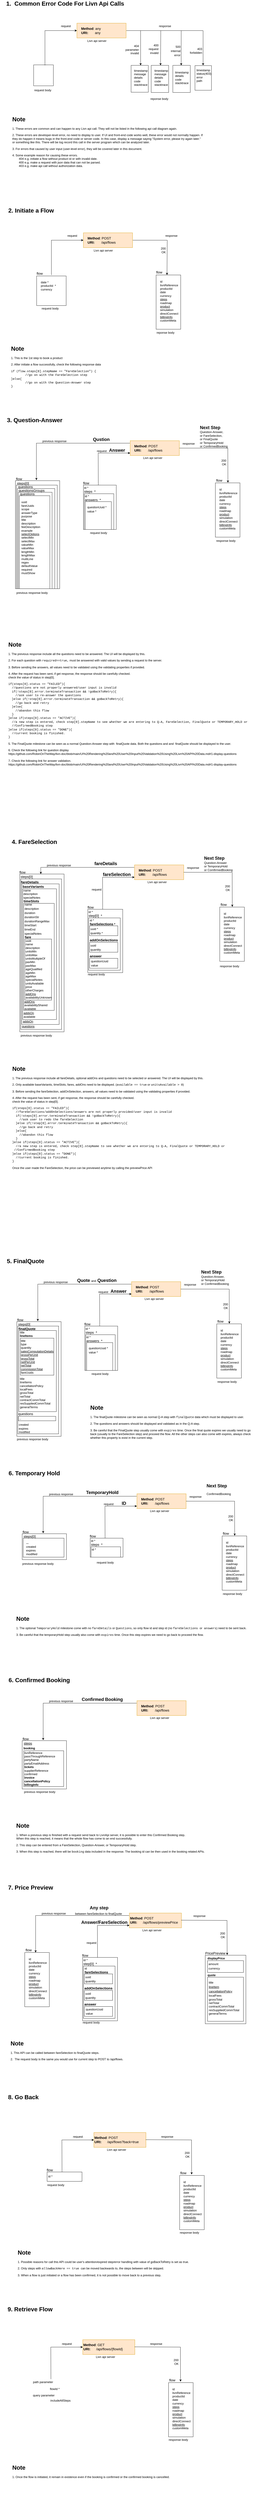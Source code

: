 <mxfile version="20.3.0" type="device"><diagram id="kgpKYQtTHZ0yAKxKKP6v" name="Page-1"><mxGraphModel dx="1966" dy="2194" grid="1" gridSize="10" guides="1" tooltips="1" connect="1" arrows="1" fold="1" page="1" pageScale="1" pageWidth="1100" pageHeight="850" math="0" shadow="0"><root><mxCell id="0"/><mxCell id="1" parent="0"/><mxCell id="mYa-U9wDJreQUVdP4TBL-1" value="&lt;font style=&quot;font-size: 24px;&quot;&gt;&lt;b&gt;2. Initiate a Flow&lt;/b&gt;&lt;/font&gt;" style="text;html=1;strokeColor=none;fillColor=none;align=center;verticalAlign=middle;whiteSpace=wrap;rounded=0;" parent="1" vertex="1"><mxGeometry x="40" y="10" width="195" height="40" as="geometry"/></mxCell><mxCell id="mYa-U9wDJreQUVdP4TBL-2" value="" style="rounded=0;whiteSpace=wrap;html=1;fontSize=18;fillColor=#ffe6cc;strokeColor=#d79b00;" parent="1" vertex="1"><mxGeometry x="350" y="120" width="200" height="60" as="geometry"/></mxCell><mxCell id="mYa-U9wDJreQUVdP4TBL-3" value="" style="rounded=0;whiteSpace=wrap;html=1;fontSize=18;" parent="1" vertex="1"><mxGeometry x="160" y="295" width="120" height="120" as="geometry"/></mxCell><mxCell id="mYa-U9wDJreQUVdP4TBL-4" value="" style="endArrow=classic;html=1;rounded=0;fontSize=18;" parent="1" edge="1"><mxGeometry width="50" height="50" relative="1" as="geometry"><mxPoint x="220" y="291" as="sourcePoint"/><mxPoint x="350" y="150" as="targetPoint"/><Array as="points"><mxPoint x="220" y="150"/></Array></mxGeometry></mxCell><mxCell id="mYa-U9wDJreQUVdP4TBL-6" value="&lt;font style=&quot;font-size: 12px;&quot;&gt;Livn api server&lt;/font&gt;" style="text;html=1;strokeColor=none;fillColor=none;align=center;verticalAlign=middle;whiteSpace=wrap;rounded=0;fontSize=18;" parent="1" vertex="1"><mxGeometry x="386" y="180" width="90" height="20" as="geometry"/></mxCell><mxCell id="mYa-U9wDJreQUVdP4TBL-8" value="&lt;font style=&quot;font-size: 12px;&quot;&gt;request&lt;/font&gt;" style="text;html=1;strokeColor=none;fillColor=none;align=center;verticalAlign=middle;whiteSpace=wrap;rounded=0;fontSize=18;" parent="1" vertex="1"><mxGeometry x="260" y="120" width="90" height="20" as="geometry"/></mxCell><mxCell id="mYa-U9wDJreQUVdP4TBL-9" value="&lt;font style=&quot;font-size: 12px;&quot;&gt;date *&lt;br&gt;productId&amp;nbsp; *&lt;br&gt;currency&lt;/font&gt;" style="text;html=1;strokeColor=none;fillColor=none;align=left;verticalAlign=middle;whiteSpace=wrap;rounded=0;fontSize=12;" parent="1" vertex="1"><mxGeometry x="175" y="295" width="90" height="80" as="geometry"/></mxCell><mxCell id="mYa-U9wDJreQUVdP4TBL-10" value="" style="endArrow=classic;html=1;rounded=0;fontSize=18;exitX=0.25;exitY=0;exitDx=0;exitDy=0;" parent="1" edge="1"><mxGeometry width="50" height="50" relative="1" as="geometry"><mxPoint x="551.0" y="150" as="sourcePoint"/><mxPoint x="690" y="291" as="targetPoint"/><Array as="points"><mxPoint x="691" y="150"/></Array></mxGeometry></mxCell><mxCell id="mYa-U9wDJreQUVdP4TBL-11" value="&lt;font style=&quot;font-size: 12px;&quot;&gt;response&lt;/font&gt;" style="text;html=1;strokeColor=none;fillColor=none;align=center;verticalAlign=middle;whiteSpace=wrap;rounded=0;fontSize=18;" parent="1" vertex="1"><mxGeometry x="663" y="120" width="90" height="20" as="geometry"/></mxCell><mxCell id="mYa-U9wDJreQUVdP4TBL-12" value="flow" style="text;html=1;strokeColor=none;fillColor=none;align=center;verticalAlign=middle;whiteSpace=wrap;rounded=0;fontSize=14;" parent="1" vertex="1"><mxGeometry x="140" y="270" width="65" height="30" as="geometry"/></mxCell><mxCell id="mYa-U9wDJreQUVdP4TBL-16" value="&lt;font style=&quot;font-size: 12px;&quot;&gt;request body&lt;/font&gt;" style="text;html=1;strokeColor=none;fillColor=none;align=center;verticalAlign=middle;whiteSpace=wrap;rounded=0;fontSize=18;" parent="1" vertex="1"><mxGeometry x="170" y="415" width="90" height="20" as="geometry"/></mxCell><mxCell id="mYa-U9wDJreQUVdP4TBL-17" value="&lt;font style=&quot;font-size: 14px;&quot;&gt;&lt;b&gt;Method&lt;/b&gt;: POST&lt;br&gt;&lt;b&gt;URI:&lt;/b&gt;&amp;nbsp; &amp;nbsp; &amp;nbsp; &amp;nbsp;/api/flows&lt;/font&gt;" style="text;html=1;strokeColor=none;fillColor=none;align=left;verticalAlign=middle;whiteSpace=wrap;rounded=0;fontSize=14;" parent="1" vertex="1"><mxGeometry x="365" y="120" width="160" height="60" as="geometry"/></mxCell><mxCell id="mYa-U9wDJreQUVdP4TBL-19" value="" style="rounded=0;whiteSpace=wrap;html=1;fontSize=18;" parent="1" vertex="1"><mxGeometry x="645.75" y="291" width="100" height="220" as="geometry"/></mxCell><mxCell id="mYa-U9wDJreQUVdP4TBL-20" value="&lt;div style=&quot;&quot;&gt;&lt;span style=&quot;font-size: 12px; background-color: initial;&quot;&gt;200&lt;/span&gt;&lt;/div&gt;&lt;font style=&quot;font-size: 12px;&quot;&gt;&lt;div style=&quot;&quot;&gt;&lt;span style=&quot;background-color: initial;&quot;&gt;OK&lt;/span&gt;&lt;/div&gt;&lt;/font&gt;" style="text;html=1;align=right;verticalAlign=middle;resizable=0;points=[];autosize=1;strokeColor=none;fillColor=none;fontSize=14;" parent="1" vertex="1"><mxGeometry x="646.25" y="170" width="40" height="40" as="geometry"/></mxCell><mxCell id="mYa-U9wDJreQUVdP4TBL-21" value="flow" style="text;html=1;strokeColor=none;fillColor=none;align=center;verticalAlign=middle;whiteSpace=wrap;rounded=0;fontSize=14;" parent="1" vertex="1"><mxGeometry x="625.75" y="265" width="65" height="30" as="geometry"/></mxCell><mxCell id="mYa-U9wDJreQUVdP4TBL-22" value="&lt;div style=&quot;&quot;&gt;&lt;div&gt;id&lt;/div&gt;&lt;div&gt;livnReference&lt;/div&gt;&lt;div&gt;productId&lt;/div&gt;&lt;div&gt;date&lt;/div&gt;&lt;div&gt;currency&lt;/div&gt;&lt;div&gt;&lt;u&gt;steps&lt;/u&gt;&lt;/div&gt;&lt;div&gt;roadmap&lt;/div&gt;&lt;div&gt;&lt;u&gt;product&lt;/u&gt;&lt;/div&gt;&lt;div&gt;simulation&lt;/div&gt;&lt;div&gt;directConnect&lt;/div&gt;&lt;div&gt;&lt;u&gt;billingInfo&lt;/u&gt;&lt;/div&gt;&lt;div&gt;customMeta&lt;/div&gt;&lt;/div&gt;" style="text;html=1;strokeColor=none;fillColor=none;align=left;verticalAlign=middle;whiteSpace=wrap;rounded=0;fontSize=12;" parent="1" vertex="1"><mxGeometry x="659.75" y="292" width="76" height="210" as="geometry"/></mxCell><mxCell id="mYa-U9wDJreQUVdP4TBL-42" value="&lt;h1&gt;Note&lt;/h1&gt;&lt;p&gt;1. This is the 1st step to book a product&lt;/p&gt;&lt;p&gt;2. After initiate a flow successfully, check the following response data&lt;/p&gt;&lt;p&gt;&lt;font face=&quot;Courier New&quot;&gt;if (flow.steps[0].stepName == &quot;FareSelection&quot;) {&lt;br&gt;&lt;span style=&quot;white-space: pre;&quot;&gt;&#9;&lt;/span&gt;//go on with the FareSelection step&lt;br&gt;}else{&lt;br&gt;&lt;span style=&quot;&quot;&gt;&#9;&lt;/span&gt;&lt;span style=&quot;white-space: pre;&quot;&gt;&#9;&lt;/span&gt;//go on with the Question-Answer step&lt;br&gt;}&lt;/font&gt;&lt;/p&gt;" style="text;html=1;strokeColor=none;fillColor=none;spacing=5;spacingTop=-20;whiteSpace=wrap;overflow=hidden;rounded=0;fontSize=12;" parent="1" vertex="1"><mxGeometry x="51.25" y="570" width="787.5" height="210" as="geometry"/></mxCell><mxCell id="TFd1JIE7PNWGDY5XveuO-54" value="&lt;font style=&quot;font-size: 24px;&quot;&gt;&lt;b&gt;3. Question-Answer&lt;/b&gt;&lt;/font&gt;" style="text;html=1;strokeColor=none;fillColor=none;align=center;verticalAlign=middle;whiteSpace=wrap;rounded=0;" parent="1" vertex="1"><mxGeometry x="31.5" y="860" width="240" height="40" as="geometry"/></mxCell><mxCell id="TFd1JIE7PNWGDY5XveuO-55" value="" style="rounded=0;whiteSpace=wrap;html=1;fontSize=18;fillColor=#ffe6cc;strokeColor=#d79b00;" parent="1" vertex="1"><mxGeometry x="540.25" y="963" width="200" height="60" as="geometry"/></mxCell><mxCell id="TFd1JIE7PNWGDY5XveuO-56" value="" style="rounded=0;whiteSpace=wrap;html=1;fontSize=18;" parent="1" vertex="1"><mxGeometry x="350.25" y="1143" width="133.5" height="180" as="geometry"/></mxCell><mxCell id="TFd1JIE7PNWGDY5XveuO-57" value="" style="endArrow=classic;html=1;rounded=0;fontSize=18;" parent="1" edge="1"><mxGeometry width="50" height="50" relative="1" as="geometry"><mxPoint x="410.75" y="1143" as="sourcePoint"/><mxPoint x="540.25" y="1013" as="targetPoint"/><Array as="points"><mxPoint x="410.25" y="1013"/></Array></mxGeometry></mxCell><mxCell id="TFd1JIE7PNWGDY5XveuO-58" value="&lt;font style=&quot;font-size: 12px;&quot;&gt;Livn api server&lt;/font&gt;" style="text;html=1;strokeColor=none;fillColor=none;align=center;verticalAlign=middle;whiteSpace=wrap;rounded=0;fontSize=18;" parent="1" vertex="1"><mxGeometry x="587.25" y="1021" width="90" height="20" as="geometry"/></mxCell><mxCell id="TFd1JIE7PNWGDY5XveuO-59" value="&lt;font style=&quot;font-size: 12px;&quot;&gt;request&lt;/font&gt;" style="text;html=1;strokeColor=none;fillColor=none;align=center;verticalAlign=middle;whiteSpace=wrap;rounded=0;fontSize=18;" parent="1" vertex="1"><mxGeometry x="380.25" y="993" width="90" height="20" as="geometry"/></mxCell><mxCell id="TFd1JIE7PNWGDY5XveuO-60" value="" style="endArrow=classic;html=1;rounded=0;fontSize=18;" parent="1" edge="1"><mxGeometry width="50" height="50" relative="1" as="geometry"><mxPoint x="740.25" y="993" as="sourcePoint"/><mxPoint x="937.75" y="1133" as="targetPoint"/><Array as="points"><mxPoint x="937.25" y="993"/></Array></mxGeometry></mxCell><mxCell id="TFd1JIE7PNWGDY5XveuO-61" value="&lt;font style=&quot;font-size: 12px;&quot;&gt;response&lt;/font&gt;" style="text;html=1;strokeColor=none;fillColor=none;align=center;verticalAlign=middle;whiteSpace=wrap;rounded=0;fontSize=18;" parent="1" vertex="1"><mxGeometry x="745.25" y="963" width="65.75" height="20" as="geometry"/></mxCell><mxCell id="TFd1JIE7PNWGDY5XveuO-62" value="flow" style="text;html=1;strokeColor=none;fillColor=none;align=center;verticalAlign=middle;whiteSpace=wrap;rounded=0;fontSize=14;" parent="1" vertex="1"><mxGeometry x="328.75" y="1120" width="65" height="30" as="geometry"/></mxCell><mxCell id="TFd1JIE7PNWGDY5XveuO-63" value="&lt;font style=&quot;font-size: 12px;&quot;&gt;request body&lt;/font&gt;" style="text;html=1;strokeColor=none;fillColor=none;align=center;verticalAlign=middle;whiteSpace=wrap;rounded=0;fontSize=18;" parent="1" vertex="1"><mxGeometry x="367.25" y="1325" width="90" height="20" as="geometry"/></mxCell><mxCell id="TFd1JIE7PNWGDY5XveuO-64" value="&lt;font style=&quot;font-size: 14px;&quot;&gt;&lt;b&gt;Method&lt;/b&gt;: POST&lt;br&gt;&lt;b&gt;URI:&lt;/b&gt;&amp;nbsp; &amp;nbsp; &amp;nbsp; &amp;nbsp;/api/flows&lt;/font&gt;" style="text;html=1;strokeColor=none;fillColor=none;align=left;verticalAlign=middle;whiteSpace=wrap;rounded=0;fontSize=14;" parent="1" vertex="1"><mxGeometry x="555.25" y="963" width="160" height="60" as="geometry"/></mxCell><mxCell id="TFd1JIE7PNWGDY5XveuO-66" value="" style="rounded=0;whiteSpace=wrap;html=1;fontSize=18;" parent="1" vertex="1"><mxGeometry x="886.75" y="1134" width="100" height="220" as="geometry"/></mxCell><mxCell id="TFd1JIE7PNWGDY5XveuO-67" value="&lt;div style=&quot;&quot;&gt;&lt;span style=&quot;font-size: 12px; background-color: initial;&quot;&gt;200&lt;/span&gt;&lt;/div&gt;&lt;font style=&quot;font-size: 12px;&quot;&gt;&lt;div style=&quot;&quot;&gt;&lt;span style=&quot;background-color: initial;&quot;&gt;OK&lt;/span&gt;&lt;/div&gt;&lt;/font&gt;" style="text;html=1;align=right;verticalAlign=middle;resizable=0;points=[];autosize=1;strokeColor=none;fillColor=none;fontSize=14;" parent="1" vertex="1"><mxGeometry x="892.44" y="1030" width="40" height="40" as="geometry"/></mxCell><mxCell id="TFd1JIE7PNWGDY5XveuO-68" value="flow" style="text;html=1;strokeColor=none;fillColor=none;align=center;verticalAlign=middle;whiteSpace=wrap;rounded=0;fontSize=14;" parent="1" vertex="1"><mxGeometry x="869.75" y="1109" width="65" height="30" as="geometry"/></mxCell><mxCell id="TFd1JIE7PNWGDY5XveuO-69" value="&lt;div style=&quot;&quot;&gt;&lt;div&gt;id&lt;/div&gt;&lt;div&gt;livnReference&lt;/div&gt;&lt;div&gt;productId&lt;/div&gt;&lt;div&gt;date&lt;/div&gt;&lt;div&gt;currency&lt;/div&gt;&lt;div&gt;&lt;u&gt;steps&lt;/u&gt;&lt;/div&gt;&lt;div&gt;roadmap&lt;/div&gt;&lt;div&gt;&lt;u&gt;product&lt;/u&gt;&lt;/div&gt;&lt;div&gt;simulation&lt;/div&gt;&lt;div&gt;directConnect&lt;/div&gt;&lt;div&gt;&lt;u&gt;billingInfo&lt;/u&gt;&lt;/div&gt;&lt;div&gt;customMeta&lt;/div&gt;&lt;/div&gt;" style="text;html=1;strokeColor=none;fillColor=none;align=left;verticalAlign=middle;whiteSpace=wrap;rounded=0;fontSize=12;" parent="1" vertex="1"><mxGeometry x="900.75" y="1135" width="76" height="210" as="geometry"/></mxCell><mxCell id="TFd1JIE7PNWGDY5XveuO-82" value="" style="rounded=0;whiteSpace=wrap;html=1;fontSize=18;" parent="1" vertex="1"><mxGeometry x="73.75" y="1125" width="180" height="438" as="geometry"/></mxCell><mxCell id="TFd1JIE7PNWGDY5XveuO-83" value="flow" style="text;html=1;strokeColor=none;fillColor=none;align=center;verticalAlign=middle;whiteSpace=wrap;rounded=0;fontSize=14;" parent="1" vertex="1"><mxGeometry x="55.75" y="1103" width="65" height="30" as="geometry"/></mxCell><mxCell id="TFd1JIE7PNWGDY5XveuO-85" value="&lt;font style=&quot;font-size: 12px;&quot;&gt;previous response&lt;/font&gt;" style="text;html=1;strokeColor=none;fillColor=none;align=center;verticalAlign=middle;whiteSpace=wrap;rounded=0;fontSize=18;" parent="1" vertex="1"><mxGeometry x="141.75" y="953" width="181" height="20" as="geometry"/></mxCell><mxCell id="TFd1JIE7PNWGDY5XveuO-86" value="" style="rounded=0;whiteSpace=wrap;html=1;" parent="1" vertex="1"><mxGeometry x="77.75" y="1143" width="166" height="420" as="geometry"/></mxCell><mxCell id="TFd1JIE7PNWGDY5XveuO-87" value="&lt;b&gt;&lt;font style=&quot;font-size: 18px;&quot;&gt;Qustion&lt;/font&gt;&lt;/b&gt;" style="text;html=1;strokeColor=none;fillColor=none;align=center;verticalAlign=middle;whiteSpace=wrap;rounded=0;" parent="1" vertex="1"><mxGeometry x="392.75" y="943" width="60" height="30" as="geometry"/></mxCell><mxCell id="TFd1JIE7PNWGDY5XveuO-88" value="&lt;b&gt;&lt;font style=&quot;font-size: 18px;&quot;&gt;Answer&lt;/font&gt;&lt;/b&gt;" style="text;html=1;strokeColor=none;fillColor=none;align=center;verticalAlign=middle;whiteSpace=wrap;rounded=0;" parent="1" vertex="1"><mxGeometry x="457.25" y="987" width="60" height="30" as="geometry"/></mxCell><mxCell id="TFd1JIE7PNWGDY5XveuO-89" value="&lt;font style=&quot;&quot;&gt;&lt;span style=&quot;font-weight: bold; font-size: 18px;&quot;&gt;Next Step&lt;br&gt;&lt;/span&gt;Question-Answer,&lt;br&gt;&lt;font style=&quot;font-size: 12px;&quot;&gt;or FareSelection, &lt;br&gt;or FinalQuote&lt;br&gt;or TemporaryHold&lt;br&gt;or ConfirmedBooking&lt;/font&gt;&lt;/font&gt;" style="text;html=1;strokeColor=none;fillColor=none;align=left;verticalAlign=middle;whiteSpace=wrap;rounded=0;" parent="1" vertex="1"><mxGeometry x="821.75" y="906" width="127.25" height="80" as="geometry"/></mxCell><mxCell id="TFd1JIE7PNWGDY5XveuO-90" value="steps[0]" style="text;html=1;strokeColor=none;fillColor=none;align=center;verticalAlign=middle;whiteSpace=wrap;rounded=0;fontSize=14;" parent="1" vertex="1"><mxGeometry x="71.75" y="1121" width="65" height="30" as="geometry"/></mxCell><mxCell id="TFd1JIE7PNWGDY5XveuO-91" value="" style="rounded=0;whiteSpace=wrap;html=1;" parent="1" vertex="1"><mxGeometry x="81.75" y="1157" width="152" height="406" as="geometry"/></mxCell><mxCell id="TFd1JIE7PNWGDY5XveuO-92" value="questions" style="text;html=1;strokeColor=none;fillColor=none;align=center;verticalAlign=middle;whiteSpace=wrap;rounded=0;fontSize=14;" parent="1" vertex="1"><mxGeometry x="81.75" y="1135" width="65" height="30" as="geometry"/></mxCell><mxCell id="TFd1JIE7PNWGDY5XveuO-93" value="" style="rounded=0;whiteSpace=wrap;html=1;" parent="1" vertex="1"><mxGeometry x="85.75" y="1172" width="137" height="391" as="geometry"/></mxCell><mxCell id="TFd1JIE7PNWGDY5XveuO-94" value="questionsGroups" style="text;html=1;strokeColor=none;fillColor=none;align=center;verticalAlign=middle;whiteSpace=wrap;rounded=0;fontSize=14;" parent="1" vertex="1"><mxGeometry x="85.75" y="1150" width="107" height="30" as="geometry"/></mxCell><mxCell id="TFd1JIE7PNWGDY5XveuO-95" value="" style="rounded=0;whiteSpace=wrap;html=1;" parent="1" vertex="1"><mxGeometry x="89.75" y="1186" width="124" height="377" as="geometry"/></mxCell><mxCell id="TFd1JIE7PNWGDY5XveuO-96" value="questions" style="text;html=1;strokeColor=none;fillColor=none;align=left;verticalAlign=middle;whiteSpace=wrap;rounded=0;fontSize=14;" parent="1" vertex="1"><mxGeometry x="89.75" y="1164" width="107" height="30" as="geometry"/></mxCell><mxCell id="TFd1JIE7PNWGDY5XveuO-97" value="" style="rounded=0;whiteSpace=wrap;html=1;fontSize=12;" parent="1" vertex="1"><mxGeometry x="353.75" y="1178" width="120" height="145" as="geometry"/></mxCell><mxCell id="TFd1JIE7PNWGDY5XveuO-98" value="&lt;div&gt;uuid&lt;/div&gt;&lt;div&gt;fareUuids&lt;/div&gt;&lt;div&gt;scope&lt;/div&gt;&lt;div&gt;answerType&lt;/div&gt;&lt;div&gt;purpose&lt;/div&gt;&lt;div&gt;title&lt;/div&gt;&lt;div&gt;description&lt;/div&gt;&lt;div&gt;feeDescription&lt;/div&gt;&lt;div&gt;example&lt;/div&gt;&lt;div&gt;&lt;u&gt;selectOptions&lt;/u&gt;&lt;/div&gt;&lt;div&gt;selectMin&lt;/div&gt;&lt;div&gt;selectMax&lt;/div&gt;&lt;div&gt;valueMin&lt;/div&gt;&lt;div&gt;valueMax&lt;/div&gt;&lt;div&gt;lengthMin&lt;/div&gt;&lt;div&gt;lengthMax&lt;/div&gt;&lt;div&gt;multiLine&lt;/div&gt;&lt;div&gt;regex&lt;/div&gt;&lt;div&gt;defaultValue&lt;/div&gt;&lt;div&gt;required&lt;/div&gt;&lt;div&gt;mustShow&lt;/div&gt;" style="text;html=1;strokeColor=none;fillColor=none;align=left;verticalAlign=middle;whiteSpace=wrap;rounded=0;fontSize=12;" parent="1" vertex="1"><mxGeometry x="96" y="1191" width="60.5" height="330" as="geometry"/></mxCell><mxCell id="TFd1JIE7PNWGDY5XveuO-99" value="&lt;font style=&quot;&quot;&gt;id *&lt;br&gt;&lt;font style=&quot;font-size: 14px;&quot;&gt;steps&amp;nbsp; *&lt;br&gt;&lt;/font&gt;&lt;br&gt;&lt;/font&gt;" style="text;html=1;strokeColor=none;fillColor=none;align=left;verticalAlign=middle;whiteSpace=wrap;rounded=0;fontSize=12;" parent="1" vertex="1"><mxGeometry x="351.25" y="1156" width="90" height="25" as="geometry"/></mxCell><mxCell id="TFd1JIE7PNWGDY5XveuO-100" value="&lt;font style=&quot;&quot;&gt;id *&lt;br&gt;&lt;font style=&quot;font-size: 14px;&quot;&gt;answers&amp;nbsp; *&lt;/font&gt;&lt;br&gt;&lt;br&gt;&lt;/font&gt;" style="text;html=1;strokeColor=none;fillColor=none;align=left;verticalAlign=middle;whiteSpace=wrap;rounded=0;fontSize=12;" parent="1" vertex="1"><mxGeometry x="354.25" y="1190" width="90" height="25" as="geometry"/></mxCell><mxCell id="TFd1JIE7PNWGDY5XveuO-101" value="" style="rounded=0;whiteSpace=wrap;html=1;fontSize=12;" parent="1" vertex="1"><mxGeometry x="357.75" y="1210" width="106" height="113" as="geometry"/></mxCell><mxCell id="TFd1JIE7PNWGDY5XveuO-102" value="&lt;font style=&quot;font-size: 12px;&quot;&gt;questionUuid *&lt;br&gt;value *&lt;/font&gt;" style="text;html=1;strokeColor=none;fillColor=none;align=left;verticalAlign=middle;whiteSpace=wrap;rounded=0;fontSize=14;" parent="1" vertex="1"><mxGeometry x="364.25" y="1211" width="89.5" height="58" as="geometry"/></mxCell><mxCell id="TFd1JIE7PNWGDY5XveuO-103" value="&lt;font style=&quot;font-size: 12px;&quot;&gt;previous response body&lt;/font&gt;" style="text;html=1;strokeColor=none;fillColor=none;align=center;verticalAlign=middle;whiteSpace=wrap;rounded=0;fontSize=18;" parent="1" vertex="1"><mxGeometry x="47.75" y="1568" width="187.25" height="20" as="geometry"/></mxCell><mxCell id="TFd1JIE7PNWGDY5XveuO-105" value="&lt;font style=&quot;font-size: 24px;&quot;&gt;&lt;b&gt;1.&amp;nbsp; Common Error Code For&amp;nbsp;&lt;/b&gt;&lt;b&gt;Livn Api Calls&lt;/b&gt;&lt;b&gt;&lt;br&gt;&amp;nbsp;&lt;/b&gt;&lt;/font&gt;" style="text;html=1;strokeColor=none;fillColor=none;align=center;verticalAlign=middle;whiteSpace=wrap;rounded=0;" parent="1" vertex="1"><mxGeometry x="11" y="-820" width="530.25" height="50" as="geometry"/></mxCell><mxCell id="TFd1JIE7PNWGDY5XveuO-106" value="" style="rounded=0;whiteSpace=wrap;html=1;fontSize=18;fillColor=#ffe6cc;strokeColor=#d79b00;" parent="1" vertex="1"><mxGeometry x="323.75" y="-730" width="200" height="60" as="geometry"/></mxCell><mxCell id="TFd1JIE7PNWGDY5XveuO-107" value="" style="rounded=0;whiteSpace=wrap;html=1;fontSize=18;" parent="1" vertex="1"><mxGeometry x="147.75" y="-561" width="80.25" height="85" as="geometry"/></mxCell><mxCell id="TFd1JIE7PNWGDY5XveuO-108" value="" style="endArrow=classic;html=1;rounded=0;fontSize=18;" parent="1" edge="1"><mxGeometry width="50" height="50" relative="1" as="geometry"><mxPoint x="193.75" y="-559" as="sourcePoint"/><mxPoint x="323.75" y="-700" as="targetPoint"/><Array as="points"><mxPoint x="193.75" y="-700"/></Array></mxGeometry></mxCell><mxCell id="TFd1JIE7PNWGDY5XveuO-109" value="&lt;font style=&quot;font-size: 12px;&quot;&gt;Livn api server&lt;/font&gt;" style="text;html=1;strokeColor=none;fillColor=none;align=center;verticalAlign=middle;whiteSpace=wrap;rounded=0;fontSize=18;" parent="1" vertex="1"><mxGeometry x="359.75" y="-670" width="90" height="20" as="geometry"/></mxCell><mxCell id="TFd1JIE7PNWGDY5XveuO-110" value="&lt;font style=&quot;font-size: 12px;&quot;&gt;request&lt;/font&gt;" style="text;html=1;strokeColor=none;fillColor=none;align=center;verticalAlign=middle;whiteSpace=wrap;rounded=0;fontSize=18;" parent="1" vertex="1"><mxGeometry x="233.75" y="-730" width="90" height="20" as="geometry"/></mxCell><mxCell id="TFd1JIE7PNWGDY5XveuO-112" value="" style="endArrow=classic;html=1;rounded=0;fontSize=18;exitX=0.25;exitY=0;exitDx=0;exitDy=0;" parent="1" edge="1"><mxGeometry width="50" height="50" relative="1" as="geometry"><mxPoint x="524.75" y="-700" as="sourcePoint"/><mxPoint x="663.75" y="-559" as="targetPoint"/><Array as="points"><mxPoint x="664.75" y="-700"/></Array></mxGeometry></mxCell><mxCell id="TFd1JIE7PNWGDY5XveuO-113" value="&lt;font style=&quot;font-size: 12px;&quot;&gt;response&lt;/font&gt;" style="text;html=1;strokeColor=none;fillColor=none;align=center;verticalAlign=middle;whiteSpace=wrap;rounded=0;fontSize=18;" parent="1" vertex="1"><mxGeometry x="636.75" y="-730" width="90" height="20" as="geometry"/></mxCell><mxCell id="TFd1JIE7PNWGDY5XveuO-115" value="&lt;font style=&quot;font-size: 12px;&quot;&gt;request body&lt;/font&gt;" style="text;html=1;strokeColor=none;fillColor=none;align=center;verticalAlign=middle;whiteSpace=wrap;rounded=0;fontSize=18;" parent="1" vertex="1"><mxGeometry x="140" y="-470" width="90" height="20" as="geometry"/></mxCell><mxCell id="TFd1JIE7PNWGDY5XveuO-116" value="&lt;font style=&quot;font-size: 14px;&quot;&gt;&lt;b&gt;Method&lt;/b&gt;: any&lt;br&gt;&lt;b&gt;URI:&lt;/b&gt;&amp;nbsp; &amp;nbsp; &amp;nbsp; &amp;nbsp;any&lt;/font&gt;" style="text;html=1;strokeColor=none;fillColor=none;align=left;verticalAlign=middle;whiteSpace=wrap;rounded=0;fontSize=14;" parent="1" vertex="1"><mxGeometry x="338.75" y="-730" width="160" height="60" as="geometry"/></mxCell><mxCell id="TFd1JIE7PNWGDY5XveuO-117" value="" style="endArrow=classic;html=1;rounded=0;fontSize=14;" parent="1" edge="1"><mxGeometry width="50" height="50" relative="1" as="geometry"><mxPoint x="582.75" y="-700" as="sourcePoint"/><mxPoint x="582.75" y="-559" as="targetPoint"/></mxGeometry></mxCell><mxCell id="TFd1JIE7PNWGDY5XveuO-118" value="" style="rounded=0;whiteSpace=wrap;html=1;fontSize=18;" parent="1" vertex="1"><mxGeometry x="544" y="-559" width="70" height="109" as="geometry"/></mxCell><mxCell id="TFd1JIE7PNWGDY5XveuO-122" value="&lt;div style=&quot;text-align: right;&quot;&gt;&lt;br&gt;&lt;/div&gt;&lt;span style=&quot;font-size: 12px;&quot;&gt;&lt;div style=&quot;text-align: right;&quot;&gt;&lt;span style=&quot;background-color: initial;&quot;&gt;400&lt;/span&gt;&lt;/div&gt;&lt;/span&gt;&lt;span style=&quot;font-size: 12px;&quot;&gt;&lt;div style=&quot;text-align: right;&quot;&gt;&lt;span style=&quot;background-color: initial;&quot;&gt;request&lt;/span&gt;&lt;/div&gt;&lt;/span&gt;&lt;div style=&quot;text-align: right;&quot;&gt;&lt;span style=&quot;font-size: 12px; background-color: initial;&quot;&gt;invalid&lt;/span&gt;&lt;/div&gt;" style="text;html=1;align=center;verticalAlign=middle;resizable=0;points=[];autosize=1;strokeColor=none;fillColor=none;fontSize=14;" parent="1" vertex="1"><mxGeometry x="605.25" y="-673" width="60" height="80" as="geometry"/></mxCell><mxCell id="TFd1JIE7PNWGDY5XveuO-123" value="" style="rounded=0;whiteSpace=wrap;html=1;fontSize=18;" parent="1" vertex="1"><mxGeometry x="625.75" y="-559" width="71" height="110" as="geometry"/></mxCell><mxCell id="TFd1JIE7PNWGDY5XveuO-125" value="" style="endArrow=none;html=1;rounded=0;fontSize=12;" parent="1" edge="1"><mxGeometry width="50" height="50" relative="1" as="geometry"><mxPoint x="656.75" y="-700" as="sourcePoint"/><mxPoint x="836.75" y="-700" as="targetPoint"/></mxGeometry></mxCell><mxCell id="TFd1JIE7PNWGDY5XveuO-126" value="" style="endArrow=classic;html=1;rounded=0;fontSize=14;" parent="1" edge="1"><mxGeometry width="50" height="50" relative="1" as="geometry"><mxPoint x="747.75" y="-700" as="sourcePoint"/><mxPoint x="747.75" y="-559" as="targetPoint"/></mxGeometry></mxCell><mxCell id="TFd1JIE7PNWGDY5XveuO-127" value="" style="rounded=0;whiteSpace=wrap;html=1;fontSize=18;" parent="1" vertex="1"><mxGeometry x="713.75" y="-559" width="71" height="110" as="geometry"/></mxCell><mxCell id="TFd1JIE7PNWGDY5XveuO-129" value="&lt;span style=&quot;font-size: 12px;&quot;&gt;500&lt;br&gt;internal&lt;br&gt;error&lt;br&gt;&lt;br&gt;&lt;/span&gt;" style="text;html=1;align=right;verticalAlign=middle;resizable=0;points=[];autosize=1;strokeColor=none;fillColor=none;fontSize=14;" parent="1" vertex="1"><mxGeometry x="686.25" y="-650" width="60" height="80" as="geometry"/></mxCell><mxCell id="TFd1JIE7PNWGDY5XveuO-130" value="" style="endArrow=classic;html=1;rounded=0;fontSize=14;" parent="1" edge="1"><mxGeometry width="50" height="50" relative="1" as="geometry"><mxPoint x="836.75" y="-700" as="sourcePoint"/><mxPoint x="836.75" y="-559" as="targetPoint"/></mxGeometry></mxCell><mxCell id="TFd1JIE7PNWGDY5XveuO-131" value="&lt;div&gt;403&lt;/div&gt;&lt;div&gt;forbidden&lt;/div&gt;" style="text;html=1;align=right;verticalAlign=middle;resizable=0;points=[];autosize=1;strokeColor=none;fillColor=none;fontSize=12;" parent="1" vertex="1"><mxGeometry x="764.25" y="-638" width="70" height="40" as="geometry"/></mxCell><mxCell id="TFd1JIE7PNWGDY5XveuO-132" value="" style="rounded=0;whiteSpace=wrap;html=1;fontSize=18;" parent="1" vertex="1"><mxGeometry x="803.75" y="-558" width="67" height="100" as="geometry"/></mxCell><mxCell id="TFd1JIE7PNWGDY5XveuO-135" value="&lt;div&gt;timestamp&lt;/div&gt;&lt;div&gt;message&lt;/div&gt;&lt;div&gt;details&lt;/div&gt;&lt;div&gt;code&lt;/div&gt;&lt;div&gt;stacktrace&lt;/div&gt;" style="text;html=1;strokeColor=none;fillColor=none;align=left;verticalAlign=middle;whiteSpace=wrap;rounded=0;fontSize=12;" parent="1" vertex="1"><mxGeometry x="636.75" y="-554" width="60" height="90" as="geometry"/></mxCell><mxCell id="TFd1JIE7PNWGDY5XveuO-136" value="&lt;div&gt;timestamp&lt;/div&gt;&lt;div&gt;details&lt;/div&gt;&lt;div&gt;code&lt;/div&gt;&lt;div&gt;stacktrace&lt;/div&gt;" style="text;html=1;strokeColor=none;fillColor=none;align=left;verticalAlign=middle;whiteSpace=wrap;rounded=0;fontSize=12;" parent="1" vertex="1"><mxGeometry x="720.75" y="-555" width="45.5" height="91" as="geometry"/></mxCell><mxCell id="TFd1JIE7PNWGDY5XveuO-137" value="&lt;div&gt;timestamp&lt;/div&gt;&lt;div&gt;status(403)&lt;/div&gt;&lt;div&gt;error&lt;/div&gt;&lt;div&gt;path&lt;/div&gt;" style="text;html=1;strokeColor=none;fillColor=none;align=left;verticalAlign=middle;whiteSpace=wrap;rounded=0;fontSize=12;" parent="1" vertex="1"><mxGeometry x="807.75" y="-554" width="63" height="71" as="geometry"/></mxCell><mxCell id="TFd1JIE7PNWGDY5XveuO-138" value="&lt;div style=&quot;text-align: right;&quot;&gt;&lt;span style=&quot;font-size: 12px; background-color: initial;&quot;&gt;404&lt;/span&gt;&lt;/div&gt;&lt;div style=&quot;font-size: 12px; text-align: right;&quot;&gt;&lt;span style=&quot;background-color: initial;&quot;&gt;parameter&lt;/span&gt;&lt;/div&gt;&lt;div style=&quot;font-size: 12px; text-align: right;&quot;&gt;invalid&lt;/div&gt;" style="text;html=1;align=center;verticalAlign=middle;resizable=0;points=[];autosize=1;strokeColor=none;fillColor=none;fontSize=14;" parent="1" vertex="1"><mxGeometry x="507.75" y="-654" width="80" height="60" as="geometry"/></mxCell><mxCell id="TFd1JIE7PNWGDY5XveuO-139" value="&lt;div&gt;timestamp&lt;/div&gt;&lt;div&gt;message&lt;/div&gt;&lt;div&gt;details&lt;/div&gt;&lt;div&gt;code&lt;/div&gt;&lt;div&gt;stacktrace&lt;/div&gt;" style="text;html=1;strokeColor=none;fillColor=none;align=left;verticalAlign=middle;whiteSpace=wrap;rounded=0;fontSize=12;" parent="1" vertex="1"><mxGeometry x="554" y="-554.5" width="60" height="90" as="geometry"/></mxCell><mxCell id="TFd1JIE7PNWGDY5XveuO-141" value="&lt;h1&gt;Note&lt;/h1&gt;&lt;p&gt;1. These errors are common and can happen to any Livn api call. They will not be listed in the following api call diagram again.&lt;/p&gt;&lt;p&gt;2. These errors are developer-level error, no need to display to user. If UI and front-end code works well, these error would not normally happen. If they do happen it means bugs in the front-end code or server code. In this case, display a message saying &quot;System error, please try again later.&quot; or something like this. There will be log record this call&lt;span style=&quot;background-color: initial;&quot;&gt;&amp;nbsp;in the server program which can be analyzed later.&lt;/span&gt;&lt;/p&gt;&lt;p&gt;&lt;span style=&quot;background-color: initial;&quot;&gt;3. For errors that caused by user input (user-level error), they will be covered later in this document.&lt;/span&gt;&lt;/p&gt;&lt;p&gt;&lt;span style=&quot;background-color: initial;&quot;&gt;4. Some example reason for causing these errors.&lt;br&gt;&lt;span style=&quot;white-space: pre;&quot;&gt;&#9;&lt;/span&gt;404 e.g. initiate a flow without product id or with invalid date.&lt;br&gt;&lt;span style=&quot;white-space: pre;&quot;&gt;&#9;&lt;/span&gt;400 e.g. make a request with json data that can not be parsed.&lt;br&gt;&lt;span style=&quot;white-space: pre;&quot;&gt;&#9;&lt;/span&gt;403 e.g. make api call without authorization data.&lt;/span&gt;&lt;/p&gt;&lt;p&gt;&lt;span style=&quot;background-color: initial;&quot;&gt;&lt;br&gt;&lt;/span&gt;&lt;/p&gt;&lt;p&gt;&lt;span style=&quot;background-color: initial;&quot;&gt;&lt;br&gt;&lt;/span&gt;&lt;/p&gt;&lt;p&gt;&lt;span style=&quot;background-color: initial;&quot;&gt;&lt;br&gt;&lt;/span&gt;&lt;/p&gt;&lt;p&gt;&lt;br&gt;&lt;/p&gt;&lt;p&gt;&lt;br&gt;&lt;/p&gt;" style="text;html=1;strokeColor=none;fillColor=none;spacing=5;spacingTop=-20;whiteSpace=wrap;overflow=hidden;rounded=0;fontSize=12;" parent="1" vertex="1"><mxGeometry x="55.75" y="-360" width="787.5" height="240" as="geometry"/></mxCell><mxCell id="TFd1JIE7PNWGDY5XveuO-142" value="" style="endArrow=classic;html=1;rounded=0;fontSize=24;" parent="1" edge="1"><mxGeometry width="50" height="50" relative="1" as="geometry"><mxPoint x="539" y="973" as="sourcePoint"/><mxPoint x="159" y="1123" as="targetPoint"/><Array as="points"><mxPoint x="159" y="973"/></Array></mxGeometry></mxCell><mxCell id="TFd1JIE7PNWGDY5XveuO-143" value="&lt;h1&gt;Note&lt;/h1&gt;&lt;p&gt;1. The previous response include all the questions need to be answered. The UI will be displayed by this.&lt;/p&gt;&lt;p&gt;2. For each question with&amp;nbsp;&lt;font face=&quot;Courier New&quot;&gt;required==true,&lt;/font&gt;&amp;nbsp;must be answered with valid values by sending a request to the server.&lt;/p&gt;&lt;p&gt;3. Before sending the answers, all values need to be validated using the validating properties if provided.&lt;/p&gt;&lt;p&gt;4. After the request has been sent, if get response, the response should be carefully checked.&amp;nbsp;&lt;br&gt;&lt;span style=&quot;background-color: initial;&quot;&gt;&lt;span style=&quot;&quot;&gt;&#9;&lt;/span&gt;check the value of status in step[0].&lt;/span&gt;&lt;/p&gt;&lt;p&gt;&lt;font face=&quot;Courier New&quot;&gt;&lt;span style=&quot;background-color: initial;&quot;&gt;if(steps[0].status == &quot;FAILED&quot;){&lt;br&gt;&lt;span style=&quot;&quot;&gt;&lt;/span&gt;&lt;span style=&quot;&quot;&gt;&lt;/span&gt;&amp;nbsp; //&lt;/span&gt;questions are not properly answered/user input is invalid&lt;br&gt;&lt;span style=&quot;background-color: initial;&quot;&gt;&amp;nbsp; if(!steps[0].error.terminateTransaction &amp;amp;&amp;amp; !goBackToRetry){&lt;br&gt;&lt;span style=&quot;&quot;&gt;&lt;span style=&quot;&quot;&gt;&lt;/span&gt;&lt;/span&gt;&lt;span style=&quot;&quot;&gt;&lt;/span&gt;&lt;span style=&quot;&quot;&gt;&lt;/span&gt;&amp;nbsp; &amp;nbsp; //ask user to re-answer the questions&lt;br&gt;&lt;span style=&quot;&quot;&gt;&lt;/span&gt;&lt;span style=&quot;&quot;&gt;&lt;/span&gt;&lt;span style=&quot;&quot;&gt;&lt;/span&gt;&amp;nbsp; }else if(!step[0].error.terminateTransaction &amp;amp;&amp;amp; goBackToRetry){&lt;br&gt;&lt;span style=&quot;&quot;&gt;&lt;span style=&quot;&quot;&gt;&lt;/span&gt;&lt;/span&gt;&lt;span style=&quot;&quot;&gt;&lt;/span&gt;&lt;span style=&quot;&quot;&gt;&lt;/span&gt;&amp;nbsp; &amp;nbsp; //go back and retry&lt;br&gt;&lt;span style=&quot;&quot;&gt;&lt;/span&gt;&lt;span style=&quot;&quot;&gt;&lt;/span&gt;&amp;nbsp; }else{&lt;br&gt;&lt;span style=&quot;&quot;&gt;&lt;/span&gt;&lt;span style=&quot;&quot;&gt;&lt;/span&gt;&lt;span style=&quot;&quot;&gt;&lt;/span&gt;&lt;span style=&quot;&quot;&gt;&lt;/span&gt;&amp;nbsp; &amp;nbsp; //abandon this flow&lt;br&gt;&lt;span style=&quot;&quot;&gt;&lt;/span&gt;&lt;span style=&quot;&quot;&gt;&lt;/span&gt;&amp;nbsp; }&lt;br&gt;}else if(steps[0].status == &quot;ACTIVE&quot;){&lt;br&gt;&lt;span style=&quot;&quot;&gt;&lt;/span&gt;&lt;span style=&quot;&quot;&gt;&lt;/span&gt;&amp;nbsp; //a new step is entered, check step[0].stepName to see whether we are entering to Q-A, FareSelection, FinalQuote or TEMPORARY_HOLD or&amp;nbsp; &amp;nbsp; &amp;nbsp; &amp;nbsp; //ConfirmedBooking step&amp;nbsp;&lt;br&gt;}else if(steps[0].status == &quot;DONE&quot;){&lt;br&gt;&lt;span style=&quot;&quot;&gt;&lt;/span&gt;&lt;span style=&quot;&quot;&gt;&lt;/span&gt;&amp;nbsp; //current booking is finished.&lt;br&gt;}&lt;/span&gt;&lt;/font&gt;&lt;/p&gt;&lt;p&gt;&lt;span style=&quot;background-color: initial;&quot;&gt;5. The FinalQuote milestone can be seen as a normal Question-Answer step with&amp;nbsp; finalQuote data. Both the questions and and&amp;nbsp; finalQuote should be displayed to the user.&lt;/span&gt;&lt;/p&gt;6. Check the following link for question display&lt;br&gt;https://github.com/RobinOnTheWay/livn-doc/blob/main/UI%20Rendering%20and%20User%20Input%20Validation%20Using%20Livn%20API%20Data.md#1-display-questions&lt;br&gt;&lt;br&gt;7. Check the following link for answer validation.&lt;br&gt;https://github.com/RobinOnTheWay/livn-doc/blob/main/UI%20Rendering%20and%20User%20Input%20Validation%20Using%20Livn%20API%20Data.md#1-display-questions&lt;br&gt;&lt;br&gt;&lt;p&gt;&lt;span style=&quot;background-color: initial;&quot;&gt;&amp;nbsp;&lt;/span&gt;&lt;/p&gt;&lt;p&gt;&lt;br&gt;&lt;/p&gt;" style="text;html=1;strokeColor=none;fillColor=none;spacing=5;spacingTop=-20;whiteSpace=wrap;overflow=hidden;rounded=0;fontSize=12;" parent="1" vertex="1"><mxGeometry x="40" y="1770" width="1020" height="540" as="geometry"/></mxCell><mxCell id="TFd1JIE7PNWGDY5XveuO-145" value="&lt;font style=&quot;font-size: 24px;&quot;&gt;&lt;b&gt;4. FareSelection&lt;/b&gt;&lt;/font&gt;" style="text;html=1;strokeColor=none;fillColor=none;align=left;verticalAlign=middle;whiteSpace=wrap;rounded=0;" parent="1" vertex="1"><mxGeometry x="56.75" y="2570" width="240" height="40" as="geometry"/></mxCell><mxCell id="TFd1JIE7PNWGDY5XveuO-146" value="" style="rounded=0;whiteSpace=wrap;html=1;fontSize=18;fillColor=#ffe6cc;strokeColor=#d79b00;" parent="1" vertex="1"><mxGeometry x="558" y="2683" width="200" height="60" as="geometry"/></mxCell><mxCell id="TFd1JIE7PNWGDY5XveuO-147" value="" style="rounded=0;whiteSpace=wrap;html=1;fontSize=18;" parent="1" vertex="1"><mxGeometry x="368" y="2863" width="142" height="257" as="geometry"/></mxCell><mxCell id="TFd1JIE7PNWGDY5XveuO-148" value="" style="endArrow=classic;html=1;rounded=0;fontSize=18;" parent="1" edge="1"><mxGeometry width="50" height="50" relative="1" as="geometry"><mxPoint x="428.5" y="2863.0" as="sourcePoint"/><mxPoint x="558" y="2733.0" as="targetPoint"/><Array as="points"><mxPoint x="428" y="2733"/></Array></mxGeometry></mxCell><mxCell id="TFd1JIE7PNWGDY5XveuO-149" value="&lt;font style=&quot;font-size: 12px;&quot;&gt;Livn api server&lt;/font&gt;" style="text;html=1;strokeColor=none;fillColor=none;align=center;verticalAlign=middle;whiteSpace=wrap;rounded=0;fontSize=18;" parent="1" vertex="1"><mxGeometry x="605" y="2741" width="90" height="20" as="geometry"/></mxCell><mxCell id="TFd1JIE7PNWGDY5XveuO-150" value="&lt;font style=&quot;font-size: 12px;&quot;&gt;request&lt;/font&gt;" style="text;html=1;strokeColor=none;fillColor=none;align=center;verticalAlign=middle;whiteSpace=wrap;rounded=0;fontSize=18;" parent="1" vertex="1"><mxGeometry x="358.75" y="2771" width="90" height="20" as="geometry"/></mxCell><mxCell id="TFd1JIE7PNWGDY5XveuO-151" value="" style="endArrow=classic;html=1;rounded=0;fontSize=18;" parent="1" edge="1"><mxGeometry width="50" height="50" relative="1" as="geometry"><mxPoint x="758" y="2713.0" as="sourcePoint"/><mxPoint x="955.5" y="2853.0" as="targetPoint"/><Array as="points"><mxPoint x="955" y="2713"/></Array></mxGeometry></mxCell><mxCell id="TFd1JIE7PNWGDY5XveuO-152" value="&lt;font style=&quot;font-size: 12px;&quot;&gt;response&lt;/font&gt;" style="text;html=1;strokeColor=none;fillColor=none;align=center;verticalAlign=middle;whiteSpace=wrap;rounded=0;fontSize=18;" parent="1" vertex="1"><mxGeometry x="763" y="2683" width="65.75" height="20" as="geometry"/></mxCell><mxCell id="TFd1JIE7PNWGDY5XveuO-153" value="flow" style="text;html=1;strokeColor=none;fillColor=none;align=center;verticalAlign=middle;whiteSpace=wrap;rounded=0;fontSize=14;" parent="1" vertex="1"><mxGeometry x="346.5" y="2840" width="65" height="30" as="geometry"/></mxCell><mxCell id="TFd1JIE7PNWGDY5XveuO-154" value="&lt;font style=&quot;font-size: 12px;&quot;&gt;request body&lt;/font&gt;" style="text;html=1;strokeColor=none;fillColor=none;align=center;verticalAlign=middle;whiteSpace=wrap;rounded=0;fontSize=18;" parent="1" vertex="1"><mxGeometry x="357.75" y="3115" width="90" height="20" as="geometry"/></mxCell><mxCell id="TFd1JIE7PNWGDY5XveuO-155" value="&lt;font style=&quot;font-size: 14px;&quot;&gt;&lt;b&gt;Method&lt;/b&gt;: POST&lt;br&gt;&lt;b&gt;URI:&lt;/b&gt;&amp;nbsp; &amp;nbsp; &amp;nbsp; &amp;nbsp;/api/flows&lt;/font&gt;" style="text;html=1;strokeColor=none;fillColor=none;align=left;verticalAlign=middle;whiteSpace=wrap;rounded=0;fontSize=14;" parent="1" vertex="1"><mxGeometry x="573" y="2683" width="160" height="60" as="geometry"/></mxCell><mxCell id="TFd1JIE7PNWGDY5XveuO-156" value="" style="rounded=0;whiteSpace=wrap;html=1;fontSize=18;" parent="1" vertex="1"><mxGeometry x="904.5" y="2854" width="100" height="220" as="geometry"/></mxCell><mxCell id="TFd1JIE7PNWGDY5XveuO-157" value="&lt;div style=&quot;&quot;&gt;&lt;span style=&quot;font-size: 12px; background-color: initial;&quot;&gt;200&lt;/span&gt;&lt;/div&gt;&lt;font style=&quot;font-size: 12px;&quot;&gt;&lt;div style=&quot;&quot;&gt;&lt;span style=&quot;background-color: initial;&quot;&gt;OK&lt;/span&gt;&lt;/div&gt;&lt;/font&gt;" style="text;html=1;align=right;verticalAlign=middle;resizable=0;points=[];autosize=1;strokeColor=none;fillColor=none;fontSize=14;" parent="1" vertex="1"><mxGeometry x="906.5" y="2756" width="40" height="40" as="geometry"/></mxCell><mxCell id="TFd1JIE7PNWGDY5XveuO-158" value="flow" style="text;html=1;strokeColor=none;fillColor=none;align=center;verticalAlign=middle;whiteSpace=wrap;rounded=0;fontSize=14;" parent="1" vertex="1"><mxGeometry x="887.5" y="2829" width="65" height="30" as="geometry"/></mxCell><mxCell id="TFd1JIE7PNWGDY5XveuO-159" value="&lt;div style=&quot;&quot;&gt;&lt;div&gt;id&lt;/div&gt;&lt;div&gt;livnReference&lt;/div&gt;&lt;div&gt;productId&lt;/div&gt;&lt;div&gt;date&lt;/div&gt;&lt;div&gt;currency&lt;/div&gt;&lt;div&gt;&lt;u&gt;steps&lt;/u&gt;&lt;/div&gt;&lt;div&gt;roadmap&lt;/div&gt;&lt;div&gt;&lt;u&gt;product&lt;/u&gt;&lt;/div&gt;&lt;div&gt;simulation&lt;/div&gt;&lt;div&gt;directConnect&lt;/div&gt;&lt;div&gt;&lt;u&gt;billingInfo&lt;/u&gt;&lt;/div&gt;&lt;div&gt;customMeta&lt;/div&gt;&lt;/div&gt;" style="text;html=1;strokeColor=none;fillColor=none;align=left;verticalAlign=middle;whiteSpace=wrap;rounded=0;fontSize=12;" parent="1" vertex="1"><mxGeometry x="918.5" y="2855" width="76" height="210" as="geometry"/></mxCell><mxCell id="TFd1JIE7PNWGDY5XveuO-160" value="" style="rounded=0;whiteSpace=wrap;html=1;fontSize=18;" parent="1" vertex="1"><mxGeometry x="91.5" y="2720" width="180" height="640" as="geometry"/></mxCell><mxCell id="TFd1JIE7PNWGDY5XveuO-161" value="flow" style="text;html=1;strokeColor=none;fillColor=none;align=center;verticalAlign=middle;whiteSpace=wrap;rounded=0;fontSize=14;" parent="1" vertex="1"><mxGeometry x="70" y="2698" width="65" height="30" as="geometry"/></mxCell><mxCell id="TFd1JIE7PNWGDY5XveuO-162" value="&lt;font style=&quot;font-size: 12px;&quot;&gt;previous response&lt;/font&gt;" style="text;html=1;strokeColor=none;fillColor=none;align=center;verticalAlign=middle;whiteSpace=wrap;rounded=0;fontSize=18;" parent="1" vertex="1"><mxGeometry x="159.5" y="2673" width="181" height="20" as="geometry"/></mxCell><mxCell id="TFd1JIE7PNWGDY5XveuO-163" value="" style="rounded=0;whiteSpace=wrap;html=1;" parent="1" vertex="1"><mxGeometry x="95.5" y="2740" width="166" height="610" as="geometry"/></mxCell><mxCell id="TFd1JIE7PNWGDY5XveuO-164" value="&lt;b&gt;&lt;font style=&quot;font-size: 18px;&quot;&gt;fareDetails&lt;/font&gt;&lt;/b&gt;" style="text;html=1;strokeColor=none;fillColor=none;align=center;verticalAlign=middle;whiteSpace=wrap;rounded=0;" parent="1" vertex="1"><mxGeometry x="410.5" y="2663" width="60" height="30" as="geometry"/></mxCell><mxCell id="TFd1JIE7PNWGDY5XveuO-165" value="&lt;b&gt;&lt;font style=&quot;font-size: 18px;&quot;&gt;fareSelection&lt;/font&gt;&lt;/b&gt;" style="text;html=1;strokeColor=none;fillColor=none;align=center;verticalAlign=middle;whiteSpace=wrap;rounded=0;" parent="1" vertex="1"><mxGeometry x="456" y="2707" width="60" height="30" as="geometry"/></mxCell><mxCell id="TFd1JIE7PNWGDY5XveuO-166" value="&lt;font style=&quot;&quot;&gt;&lt;span style=&quot;font-weight: bold; font-size: 18px;&quot;&gt;Next Step&lt;/span&gt;&lt;br&gt;&lt;font style=&quot;font-size: 12px;&quot;&gt;Question-Answer&lt;br&gt;or TemporaryHold&lt;br&gt;or ComfirmedBooking&lt;/font&gt;&lt;/font&gt;" style="text;html=1;strokeColor=none;fillColor=none;align=left;verticalAlign=middle;whiteSpace=wrap;rounded=0;" parent="1" vertex="1"><mxGeometry x="838.75" y="2644.5" width="174" height="67" as="geometry"/></mxCell><mxCell id="TFd1JIE7PNWGDY5XveuO-167" value="steps[0]" style="text;html=1;strokeColor=none;fillColor=none;align=center;verticalAlign=middle;whiteSpace=wrap;rounded=0;fontSize=14;" parent="1" vertex="1"><mxGeometry x="86.75" y="2716" width="65" height="30" as="geometry"/></mxCell><mxCell id="TFd1JIE7PNWGDY5XveuO-168" value="" style="rounded=0;whiteSpace=wrap;html=1;" parent="1" vertex="1"><mxGeometry x="99.5" y="2760" width="152" height="570" as="geometry"/></mxCell><mxCell id="TFd1JIE7PNWGDY5XveuO-169" value="&lt;b&gt;fareDetails&lt;/b&gt;" style="text;html=1;strokeColor=none;fillColor=none;align=center;verticalAlign=middle;whiteSpace=wrap;rounded=0;fontSize=14;" parent="1" vertex="1"><mxGeometry x="99.5" y="2738" width="65" height="30" as="geometry"/></mxCell><mxCell id="TFd1JIE7PNWGDY5XveuO-170" value="" style="rounded=0;whiteSpace=wrap;html=1;" parent="1" vertex="1"><mxGeometry x="103.5" y="2780" width="137" height="530" as="geometry"/></mxCell><mxCell id="TFd1JIE7PNWGDY5XveuO-171" value="&lt;b&gt;baseVariants&lt;/b&gt;" style="text;html=1;strokeColor=none;fillColor=none;align=left;verticalAlign=middle;whiteSpace=wrap;rounded=0;fontSize=14;" parent="1" vertex="1"><mxGeometry x="100.5" y="2756" width="107" height="30" as="geometry"/></mxCell><mxCell id="TFd1JIE7PNWGDY5XveuO-172" value="" style="rounded=0;whiteSpace=wrap;html=1;" parent="1" vertex="1"><mxGeometry x="107.5" y="2839" width="124" height="434" as="geometry"/></mxCell><mxCell id="TFd1JIE7PNWGDY5XveuO-173" value="&lt;b&gt;timeSlots&lt;/b&gt;" style="text;html=1;strokeColor=none;fillColor=none;align=left;verticalAlign=middle;whiteSpace=wrap;rounded=0;fontSize=14;" parent="1" vertex="1"><mxGeometry x="104.5" y="2815" width="107" height="30" as="geometry"/></mxCell><mxCell id="TFd1JIE7PNWGDY5XveuO-174" value="" style="rounded=0;whiteSpace=wrap;html=1;fontSize=12;" parent="1" vertex="1"><mxGeometry x="371.5" y="2898" width="128.5" height="212" as="geometry"/></mxCell><mxCell id="TFd1JIE7PNWGDY5XveuO-176" value="&lt;font style=&quot;&quot;&gt;id *&lt;br&gt;&lt;font style=&quot;font-size: 14px;&quot;&gt;step[0]&amp;nbsp; *&lt;br&gt;&lt;/font&gt;&lt;br&gt;&lt;/font&gt;" style="text;html=1;strokeColor=none;fillColor=none;align=left;verticalAlign=middle;whiteSpace=wrap;rounded=0;fontSize=12;" parent="1" vertex="1"><mxGeometry x="369" y="2876" width="90" height="25" as="geometry"/></mxCell><mxCell id="TFd1JIE7PNWGDY5XveuO-177" value="&lt;font style=&quot;&quot;&gt;id *&lt;br&gt;&lt;b&gt;&lt;font style=&quot;font-size: 14px;&quot;&gt;fareSelections&lt;/font&gt;&lt;font style=&quot;font-size: 12px;&quot;&gt; *&lt;/font&gt;&lt;br&gt;&lt;/b&gt;&lt;br&gt;&lt;/font&gt;" style="text;html=1;strokeColor=none;fillColor=none;align=left;verticalAlign=middle;whiteSpace=wrap;rounded=0;fontSize=12;" parent="1" vertex="1"><mxGeometry x="374" y="2910" width="108" height="25" as="geometry"/></mxCell><mxCell id="TFd1JIE7PNWGDY5XveuO-178" value="" style="rounded=0;whiteSpace=wrap;html=1;fontSize=12;" parent="1" vertex="1"><mxGeometry x="375.5" y="2930" width="114.5" height="40" as="geometry"/></mxCell><mxCell id="TFd1JIE7PNWGDY5XveuO-179" value="&lt;font style=&quot;font-size: 12px;&quot;&gt;uuid *&lt;br&gt;quantity&amp;nbsp;*&lt;/font&gt;" style="text;html=1;strokeColor=none;fillColor=none;align=left;verticalAlign=middle;whiteSpace=wrap;rounded=0;fontSize=14;" parent="1" vertex="1"><mxGeometry x="377" y="2930" width="89.5" height="39" as="geometry"/></mxCell><mxCell id="TFd1JIE7PNWGDY5XveuO-181" value="" style="endArrow=classic;html=1;rounded=0;fontSize=24;" parent="1" edge="1"><mxGeometry width="50" height="50" relative="1" as="geometry"><mxPoint x="556.75" y="2693.0" as="sourcePoint"/><mxPoint x="177" y="2720" as="targetPoint"/><Array as="points"><mxPoint x="176.75" y="2693"/></Array></mxGeometry></mxCell><mxCell id="TFd1JIE7PNWGDY5XveuO-182" value="" style="rounded=0;whiteSpace=wrap;html=1;" parent="1" vertex="1"><mxGeometry x="112.25" y="2983.75" width="108.5" height="247.5" as="geometry"/></mxCell><mxCell id="TFd1JIE7PNWGDY5XveuO-183" value="&lt;b&gt;fare&lt;/b&gt;" style="text;html=1;strokeColor=none;fillColor=none;align=left;verticalAlign=middle;whiteSpace=wrap;rounded=0;fontSize=14;" parent="1" vertex="1"><mxGeometry x="110.38" y="2961" width="71.75" height="30" as="geometry"/></mxCell><mxCell id="TFd1JIE7PNWGDY5XveuO-175" value="&lt;div&gt;uuid&lt;/div&gt;&lt;div&gt;name&lt;br&gt;&lt;div&gt;description&lt;/div&gt;&lt;div&gt;unitsMin&lt;/div&gt;&lt;div&gt;unitsMax&lt;/div&gt;&lt;div&gt;unitsMultipleOf&lt;/div&gt;&lt;div&gt;paxMin&lt;/div&gt;&lt;div&gt;paxMax&lt;/div&gt;&lt;div&gt;ageQualified&lt;/div&gt;&lt;div&gt;ageMin&lt;/div&gt;&lt;div&gt;ageMax&lt;/div&gt;&lt;div&gt;specialNotes&lt;/div&gt;&lt;div&gt;unitsAvailable&lt;/div&gt;&lt;div&gt;price&lt;/div&gt;&lt;div&gt;otherCharges&lt;/div&gt;&lt;div&gt;&lt;u&gt;addOns&lt;/u&gt;&lt;/div&gt;&lt;div&gt;availabilityUnknown&lt;/div&gt;&lt;/div&gt;&lt;div&gt;&lt;br&gt;&lt;/div&gt;" style="text;html=1;strokeColor=none;fillColor=none;align=left;verticalAlign=middle;whiteSpace=wrap;rounded=0;fontSize=12;" parent="1" vertex="1"><mxGeometry x="113" y="2996" width="106" height="233" as="geometry"/></mxCell><mxCell id="L7da6rXzCQ3PbDmxUSsm-1" value="&lt;font style=&quot;font-size: 12px;&quot;&gt;name&lt;br&gt;&lt;/font&gt;&lt;div&gt;&lt;font style=&quot;font-size: 12px;&quot;&gt;description&lt;/font&gt;&lt;/div&gt;&lt;div&gt;&lt;font style=&quot;font-size: 12px;&quot;&gt;duration&lt;/font&gt;&lt;/div&gt;&lt;div&gt;&lt;font style=&quot;font-size: 12px;&quot;&gt;durationStr&lt;/font&gt;&lt;/div&gt;&lt;div&gt;&lt;font style=&quot;font-size: 12px;&quot;&gt;durationRangeMax&lt;/font&gt;&lt;/div&gt;&lt;div&gt;&lt;font style=&quot;font-size: 12px;&quot;&gt;timeStart&lt;/font&gt;&lt;/div&gt;&lt;div&gt;&lt;font style=&quot;font-size: 12px;&quot;&gt;timeEnd&lt;/font&gt;&lt;/div&gt;&lt;div&gt;&lt;font style=&quot;font-size: 12px;&quot;&gt;specialNotes&lt;/font&gt;&lt;/div&gt;" style="text;html=1;strokeColor=none;fillColor=none;align=left;verticalAlign=middle;whiteSpace=wrap;rounded=0;fontSize=14;" vertex="1" parent="1"><mxGeometry x="109.38" y="2832" width="107" height="140" as="geometry"/></mxCell><mxCell id="L7da6rXzCQ3PbDmxUSsm-2" value="&lt;u&gt;addOns&lt;/u&gt;&lt;br&gt;&lt;div&gt;availabilityShared&lt;/div&gt;&lt;div&gt;available&lt;/div&gt;" style="text;html=1;strokeColor=none;fillColor=none;align=left;verticalAlign=middle;whiteSpace=wrap;rounded=0;fontSize=12;" vertex="1" parent="1"><mxGeometry x="107.75" y="3237" width="60" height="30" as="geometry"/></mxCell><mxCell id="L7da6rXzCQ3PbDmxUSsm-5" value="&lt;div style=&quot;text-align: left;&quot;&gt;&lt;span style=&quot;background-color: initial;&quot;&gt;name&lt;/span&gt;&lt;/div&gt;&lt;span style=&quot;&quot;&gt;&lt;div style=&quot;text-align: left;&quot;&gt;&lt;span style=&quot;background-color: initial;&quot;&gt;description&lt;/span&gt;&lt;/div&gt;&lt;div style=&quot;text-align: left;&quot;&gt;&lt;span style=&quot;background-color: initial;&quot;&gt;specialNotes&lt;/span&gt;&lt;/div&gt;&lt;/span&gt;" style="text;html=1;strokeColor=none;fillColor=none;align=center;verticalAlign=middle;whiteSpace=wrap;rounded=0;fontSize=12;" vertex="1" parent="1"><mxGeometry x="103.5" y="2781" width="72.5" height="40" as="geometry"/></mxCell><mxCell id="L7da6rXzCQ3PbDmxUSsm-6" value="&lt;u&gt;addsOn&lt;/u&gt;&lt;br&gt;available" style="text;html=1;strokeColor=none;fillColor=none;align=left;verticalAlign=middle;whiteSpace=wrap;rounded=0;fontSize=12;" vertex="1" parent="1"><mxGeometry x="104.75" y="3276" width="60" height="30" as="geometry"/></mxCell><mxCell id="L7da6rXzCQ3PbDmxUSsm-7" value="&lt;u&gt;addsOn&lt;/u&gt;" style="text;html=1;strokeColor=none;fillColor=none;align=left;verticalAlign=middle;whiteSpace=wrap;rounded=0;fontSize=12;" vertex="1" parent="1"><mxGeometry x="102" y="3303" width="60" height="30" as="geometry"/></mxCell><mxCell id="L7da6rXzCQ3PbDmxUSsm-10" value="" style="rounded=0;whiteSpace=wrap;html=1;fontSize=12;" vertex="1" parent="1"><mxGeometry x="375.5" y="2997" width="114.5" height="40" as="geometry"/></mxCell><mxCell id="L7da6rXzCQ3PbDmxUSsm-11" value="&lt;font style=&quot;font-size: 12px;&quot;&gt;uuid&amp;nbsp;&lt;br&gt;quantity&amp;nbsp;&lt;/font&gt;" style="text;html=1;strokeColor=none;fillColor=none;align=left;verticalAlign=middle;whiteSpace=wrap;rounded=0;fontSize=14;" vertex="1" parent="1"><mxGeometry x="377" y="2997" width="93" height="39" as="geometry"/></mxCell><mxCell id="L7da6rXzCQ3PbDmxUSsm-12" value="&lt;font style=&quot;&quot;&gt;&lt;b&gt;&lt;br&gt;&lt;font style=&quot;font-size: 14px;&quot;&gt;addOnSelections&lt;/font&gt;&lt;font style=&quot;font-size: 12px;&quot;&gt;&amp;nbsp;&lt;/font&gt;&lt;br&gt;&lt;/b&gt;&lt;br&gt;&lt;/font&gt;" style="text;html=1;strokeColor=none;fillColor=none;align=left;verticalAlign=middle;whiteSpace=wrap;rounded=0;fontSize=12;" vertex="1" parent="1"><mxGeometry x="373.5" y="2975" width="106.5" height="25" as="geometry"/></mxCell><mxCell id="L7da6rXzCQ3PbDmxUSsm-13" value="&lt;u&gt;questions&lt;/u&gt;" style="text;html=1;strokeColor=none;fillColor=none;align=left;verticalAlign=middle;whiteSpace=wrap;rounded=0;fontSize=12;" vertex="1" parent="1"><mxGeometry x="97.5" y="3323" width="60" height="30" as="geometry"/></mxCell><mxCell id="L7da6rXzCQ3PbDmxUSsm-14" value="" style="rounded=0;whiteSpace=wrap;html=1;fontSize=12;" vertex="1" parent="1"><mxGeometry x="375.5" y="3062" width="114.5" height="40" as="geometry"/></mxCell><mxCell id="L7da6rXzCQ3PbDmxUSsm-15" value="&lt;font style=&quot;&quot;&gt;&lt;font style=&quot;font-size: 14px;&quot;&gt;&lt;b&gt;answer&lt;/b&gt;&lt;/font&gt;&lt;br&gt;&lt;/font&gt;" style="text;html=1;strokeColor=none;fillColor=none;align=left;verticalAlign=middle;whiteSpace=wrap;rounded=0;fontSize=12;" vertex="1" parent="1"><mxGeometry x="373.5" y="3040" width="106.5" height="25" as="geometry"/></mxCell><mxCell id="L7da6rXzCQ3PbDmxUSsm-16" value="&lt;font style=&quot;font-size: 12px;&quot;&gt;questionUuid&lt;br&gt;value&lt;/font&gt;" style="text;html=1;strokeColor=none;fillColor=none;align=left;verticalAlign=middle;whiteSpace=wrap;rounded=0;fontSize=14;" vertex="1" parent="1"><mxGeometry x="379" y="3052" width="89.5" height="58" as="geometry"/></mxCell><mxCell id="L7da6rXzCQ3PbDmxUSsm-17" value="&lt;font style=&quot;font-size: 12px;&quot;&gt;previous response body&lt;/font&gt;" style="text;html=1;strokeColor=none;fillColor=none;align=left;verticalAlign=middle;whiteSpace=wrap;rounded=0;fontSize=18;" vertex="1" parent="1"><mxGeometry x="92.5" y="3363" width="215.5" height="20" as="geometry"/></mxCell><mxCell id="L7da6rXzCQ3PbDmxUSsm-18" value="&lt;h1&gt;Note&lt;/h1&gt;&lt;p&gt;1. The previous response include all fareDetails, optional addOns and questions need to be selected or answered. The UI will be displayed by this.&lt;/p&gt;&lt;p&gt;2. Only available baseVariants, timeSlots, fares, addOns need to be displayed. (&lt;font face=&quot;Courier New&quot;&gt;available == true&lt;/font&gt; or &lt;font face=&quot;Courier New&quot;&gt;unitsAvailable &amp;gt; 0&lt;/font&gt;)&amp;nbsp; &amp;nbsp;&lt;/p&gt;&lt;p&gt;3. Before sending the fareSelection, addOnSelection, answers, all values need to be validated using the validating properties if provided.&lt;/p&gt;&lt;p&gt;4. After the request has been sent, if get response, the response should be carefully checked.&amp;nbsp;&lt;br&gt;&lt;span style=&quot;background-color: initial;&quot;&gt;&lt;span style=&quot;&quot;&gt;&#9;&lt;/span&gt;check the value of status in step[0].&lt;/span&gt;&lt;/p&gt;&lt;p&gt;&lt;font face=&quot;Courier New&quot;&gt;&lt;span style=&quot;background-color: initial;&quot;&gt;if(steps[0].status == &quot;FAILED&quot;){&lt;br&gt;&lt;span style=&quot;&quot;&gt;&lt;/span&gt;&lt;span style=&quot;&quot;&gt;&lt;/span&gt;&amp;nbsp; //&lt;/span&gt;fareSelections/addOnSelections/answers are not properly provided/user input is invalid&lt;br&gt;&lt;span style=&quot;background-color: initial;&quot;&gt;&amp;nbsp; if(!steps[0].error.terminateTransaction &amp;amp;&amp;amp; !goBackToRetry){&lt;br&gt;&lt;span style=&quot;&quot;&gt;&lt;span style=&quot;&quot;&gt;&lt;/span&gt;&lt;/span&gt;&lt;span style=&quot;&quot;&gt;&lt;/span&gt;&lt;span style=&quot;&quot;&gt;&lt;/span&gt;&amp;nbsp; &amp;nbsp; //ask user to redo the fareSelection&lt;br&gt;&lt;span style=&quot;&quot;&gt;&lt;/span&gt;&lt;span style=&quot;&quot;&gt;&lt;/span&gt;&lt;span style=&quot;&quot;&gt;&lt;/span&gt;&amp;nbsp; }else if(!step[0].error.terminateTransaction &amp;amp;&amp;amp; goBackToRetry){&lt;br&gt;&lt;span style=&quot;&quot;&gt;&lt;span style=&quot;&quot;&gt;&lt;/span&gt;&lt;/span&gt;&lt;span style=&quot;&quot;&gt;&lt;/span&gt;&lt;span style=&quot;&quot;&gt;&lt;/span&gt;&amp;nbsp; &amp;nbsp; //go back and retry&lt;br&gt;&lt;span style=&quot;&quot;&gt;&lt;/span&gt;&lt;span style=&quot;&quot;&gt;&lt;/span&gt;&amp;nbsp; }else{&lt;br&gt;&lt;span style=&quot;&quot;&gt;&lt;/span&gt;&lt;span style=&quot;&quot;&gt;&lt;/span&gt;&lt;span style=&quot;&quot;&gt;&lt;/span&gt;&lt;span style=&quot;&quot;&gt;&lt;/span&gt;&amp;nbsp; &amp;nbsp; //abandon this flow&lt;br&gt;&lt;span style=&quot;&quot;&gt;&lt;/span&gt;&lt;span style=&quot;&quot;&gt;&lt;/span&gt;&amp;nbsp; }&lt;br&gt;}else if(steps[0].status == &quot;ACTIVE&quot;){&lt;br&gt;&lt;span style=&quot;&quot;&gt;&lt;/span&gt;&lt;span style=&quot;&quot;&gt;&lt;/span&gt;&amp;nbsp; //a new step is entered, check step[0].stepName to see whether we are entering to Q-A, FinalQuote or TEMPORARY_HOLD or&amp;nbsp; &amp;nbsp; &amp;nbsp; &amp;nbsp; &amp;nbsp; &amp;nbsp; &amp;nbsp; &amp;nbsp; &amp;nbsp; &amp;nbsp; &amp;nbsp;//ConfirmedBooking step&amp;nbsp;&lt;br&gt;}else if(steps[0].status == &quot;DONE&quot;){&lt;br&gt;&lt;span style=&quot;&quot;&gt;&lt;/span&gt;&lt;span style=&quot;&quot;&gt;&lt;/span&gt;&amp;nbsp; //current booking is finished.&lt;br&gt;}&lt;/span&gt;&lt;/font&gt;&lt;/p&gt;&lt;p&gt;&lt;/p&gt;&lt;p&gt;&lt;span style=&quot;background-color: initial;&quot;&gt;Once the user made the FareSelection, the price can be previewed anytime by calling the previewPrice API&amp;nbsp;&lt;/span&gt;&lt;/p&gt;&lt;p&gt;&lt;br&gt;&lt;/p&gt;" style="text;html=1;strokeColor=none;fillColor=none;spacing=5;spacingTop=-20;whiteSpace=wrap;overflow=hidden;rounded=0;fontSize=12;" vertex="1" parent="1"><mxGeometry x="55.75" y="3490" width="1020" height="440" as="geometry"/></mxCell><mxCell id="L7da6rXzCQ3PbDmxUSsm-19" value="&lt;font style=&quot;font-size: 24px;&quot;&gt;&lt;b&gt;7. Price Preview&lt;/b&gt;&lt;/font&gt;" style="text;html=1;strokeColor=none;fillColor=none;align=left;verticalAlign=middle;whiteSpace=wrap;rounded=0;" vertex="1" parent="1"><mxGeometry x="41.56" y="6810" width="240" height="40" as="geometry"/></mxCell><mxCell id="L7da6rXzCQ3PbDmxUSsm-20" value="" style="rounded=0;whiteSpace=wrap;html=1;fontSize=18;fillColor=#ffe6cc;strokeColor=#d79b00;" vertex="1" parent="1"><mxGeometry x="537.06" y="6933" width="211.75" height="60" as="geometry"/></mxCell><mxCell id="L7da6rXzCQ3PbDmxUSsm-22" value="" style="endArrow=classic;html=1;rounded=0;fontSize=18;" edge="1" parent="1"><mxGeometry width="50" height="50" relative="1" as="geometry"><mxPoint x="407.56" y="7113" as="sourcePoint"/><mxPoint x="537.06" y="6983" as="targetPoint"/><Array as="points"><mxPoint x="407.06" y="6983"/></Array></mxGeometry></mxCell><mxCell id="L7da6rXzCQ3PbDmxUSsm-23" value="&lt;font style=&quot;font-size: 12px;&quot;&gt;Livn api server&lt;/font&gt;" style="text;html=1;strokeColor=none;fillColor=none;align=center;verticalAlign=middle;whiteSpace=wrap;rounded=0;fontSize=18;" vertex="1" parent="1"><mxGeometry x="584.06" y="6991" width="90" height="20" as="geometry"/></mxCell><mxCell id="L7da6rXzCQ3PbDmxUSsm-24" value="&lt;font style=&quot;font-size: 12px;&quot;&gt;request&lt;/font&gt;" style="text;html=1;strokeColor=none;fillColor=none;align=center;verticalAlign=middle;whiteSpace=wrap;rounded=0;fontSize=18;" vertex="1" parent="1"><mxGeometry x="337.56" y="7042" width="90" height="20" as="geometry"/></mxCell><mxCell id="L7da6rXzCQ3PbDmxUSsm-25" value="" style="endArrow=classic;html=1;rounded=0;fontSize=18;exitX=1;exitY=0.5;exitDx=0;exitDy=0;" edge="1" parent="1" source="L7da6rXzCQ3PbDmxUSsm-29"><mxGeometry width="50" height="50" relative="1" as="geometry"><mxPoint x="737.06" y="6963" as="sourcePoint"/><mxPoint x="934.56" y="7103" as="targetPoint"/><Array as="points"><mxPoint x="934.06" y="6963"/></Array></mxGeometry></mxCell><mxCell id="L7da6rXzCQ3PbDmxUSsm-26" value="&lt;font style=&quot;font-size: 12px;&quot;&gt;response&lt;/font&gt;" style="text;html=1;strokeColor=none;fillColor=none;align=center;verticalAlign=middle;whiteSpace=wrap;rounded=0;fontSize=18;" vertex="1" parent="1"><mxGeometry x="788.56" y="6933" width="65.75" height="20" as="geometry"/></mxCell><mxCell id="L7da6rXzCQ3PbDmxUSsm-29" value="&lt;font style=&quot;font-size: 14px;&quot;&gt;&lt;b&gt;Method&lt;/b&gt;: POST&lt;br&gt;&lt;b&gt;URI:&lt;/b&gt;&amp;nbsp; &amp;nbsp; &amp;nbsp; /api/flows/previewPrice&lt;/font&gt;" style="text;html=1;strokeColor=none;fillColor=none;align=left;verticalAlign=middle;whiteSpace=wrap;rounded=0;fontSize=14;" vertex="1" parent="1"><mxGeometry x="537.81" y="6932" width="210" height="60" as="geometry"/></mxCell><mxCell id="L7da6rXzCQ3PbDmxUSsm-30" value="" style="rounded=0;whiteSpace=wrap;html=1;fontSize=18;" vertex="1" parent="1"><mxGeometry x="845.56" y="7104" width="165.25" height="278" as="geometry"/></mxCell><mxCell id="L7da6rXzCQ3PbDmxUSsm-31" value="&lt;div style=&quot;&quot;&gt;&lt;span style=&quot;font-size: 12px; background-color: initial;&quot;&gt;200&lt;/span&gt;&lt;/div&gt;&lt;font style=&quot;font-size: 12px;&quot;&gt;&lt;div style=&quot;&quot;&gt;&lt;span style=&quot;background-color: initial;&quot;&gt;OK&lt;/span&gt;&lt;/div&gt;&lt;/font&gt;" style="text;html=1;align=right;verticalAlign=middle;resizable=0;points=[];autosize=1;strokeColor=none;fillColor=none;fontSize=14;" vertex="1" parent="1"><mxGeometry x="887.06" y="7002" width="40" height="40" as="geometry"/></mxCell><mxCell id="L7da6rXzCQ3PbDmxUSsm-32" value="PricePreview" style="text;html=1;strokeColor=none;fillColor=none;align=center;verticalAlign=middle;whiteSpace=wrap;rounded=0;fontSize=14;" vertex="1" parent="1"><mxGeometry x="854.31" y="7081" width="65" height="30" as="geometry"/></mxCell><mxCell id="L7da6rXzCQ3PbDmxUSsm-36" value="&lt;font style=&quot;font-size: 12px;&quot;&gt;previous response&lt;/font&gt;" style="text;html=1;strokeColor=none;fillColor=none;align=center;verticalAlign=middle;whiteSpace=wrap;rounded=0;fontSize=18;" vertex="1" parent="1"><mxGeometry x="138.56" y="6923" width="181" height="20" as="geometry"/></mxCell><mxCell id="L7da6rXzCQ3PbDmxUSsm-38" value="&lt;span style=&quot;font-weight: bold; font-size: 18px;&quot;&gt;Any step&lt;/span&gt;&lt;font style=&quot;font-size: 12px;&quot;&gt; &lt;br&gt;between fareSelection to finalQuote&lt;/font&gt;&lt;span style=&quot;font-weight: bold; font-size: 18px;&quot;&gt;&amp;nbsp;&lt;/span&gt;" style="text;html=1;strokeColor=none;fillColor=none;align=center;verticalAlign=middle;whiteSpace=wrap;rounded=0;" vertex="1" parent="1"><mxGeometry x="293.81" y="6908" width="240" height="30" as="geometry"/></mxCell><mxCell id="L7da6rXzCQ3PbDmxUSsm-39" value="&lt;b&gt;&lt;font style=&quot;font-size: 18px;&quot;&gt;Answer/FareSelection&lt;/font&gt;&lt;/b&gt;" style="text;html=1;strokeColor=none;fillColor=none;align=center;verticalAlign=middle;whiteSpace=wrap;rounded=0;" vertex="1" parent="1"><mxGeometry x="372.81" y="6956" width="124.75" height="30" as="geometry"/></mxCell><mxCell id="L7da6rXzCQ3PbDmxUSsm-55" value="" style="endArrow=classic;html=1;rounded=0;fontSize=24;" edge="1" parent="1"><mxGeometry width="50" height="50" relative="1" as="geometry"><mxPoint x="535.81" y="6943" as="sourcePoint"/><mxPoint x="155.81" y="7093" as="targetPoint"/><Array as="points"><mxPoint x="155.81" y="6943"/></Array></mxGeometry></mxCell><mxCell id="L7da6rXzCQ3PbDmxUSsm-56" value="" style="rounded=0;whiteSpace=wrap;html=1;fontSize=18;" vertex="1" parent="1"><mxGeometry x="111.56" y="7093" width="100" height="220" as="geometry"/></mxCell><mxCell id="L7da6rXzCQ3PbDmxUSsm-57" value="flow" style="text;html=1;strokeColor=none;fillColor=none;align=center;verticalAlign=middle;whiteSpace=wrap;rounded=0;fontSize=14;" vertex="1" parent="1"><mxGeometry x="94.56" y="7068" width="65" height="30" as="geometry"/></mxCell><mxCell id="L7da6rXzCQ3PbDmxUSsm-58" value="&lt;div style=&quot;&quot;&gt;&lt;div&gt;id&lt;/div&gt;&lt;div&gt;livnReference&lt;/div&gt;&lt;div&gt;productId&lt;/div&gt;&lt;div&gt;date&lt;/div&gt;&lt;div&gt;currency&lt;/div&gt;&lt;div&gt;&lt;u&gt;steps&lt;/u&gt;&lt;/div&gt;&lt;div&gt;roadmap&lt;/div&gt;&lt;div&gt;&lt;u&gt;product&lt;/u&gt;&lt;/div&gt;&lt;div&gt;simulation&lt;/div&gt;&lt;div&gt;directConnect&lt;/div&gt;&lt;div&gt;&lt;u&gt;billingInfo&lt;/u&gt;&lt;/div&gt;&lt;div&gt;customMeta&lt;/div&gt;&lt;/div&gt;" style="text;html=1;strokeColor=none;fillColor=none;align=left;verticalAlign=middle;whiteSpace=wrap;rounded=0;fontSize=12;" vertex="1" parent="1"><mxGeometry x="125.56" y="7094" width="76" height="210" as="geometry"/></mxCell><mxCell id="L7da6rXzCQ3PbDmxUSsm-59" value="" style="rounded=0;whiteSpace=wrap;html=1;fontSize=18;" vertex="1" parent="1"><mxGeometry x="346.81" y="7113" width="142" height="257" as="geometry"/></mxCell><mxCell id="L7da6rXzCQ3PbDmxUSsm-60" value="flow" style="text;html=1;strokeColor=none;fillColor=none;align=center;verticalAlign=middle;whiteSpace=wrap;rounded=0;fontSize=14;" vertex="1" parent="1"><mxGeometry x="325.31" y="7090" width="65" height="30" as="geometry"/></mxCell><mxCell id="L7da6rXzCQ3PbDmxUSsm-61" value="&lt;font style=&quot;font-size: 12px;&quot;&gt;request body&lt;/font&gt;" style="text;html=1;strokeColor=none;fillColor=none;align=center;verticalAlign=middle;whiteSpace=wrap;rounded=0;fontSize=18;" vertex="1" parent="1"><mxGeometry x="336.56" y="7365" width="90" height="20" as="geometry"/></mxCell><mxCell id="L7da6rXzCQ3PbDmxUSsm-62" value="" style="rounded=0;whiteSpace=wrap;html=1;fontSize=12;" vertex="1" parent="1"><mxGeometry x="350.31" y="7148" width="128.5" height="212" as="geometry"/></mxCell><mxCell id="L7da6rXzCQ3PbDmxUSsm-63" value="&lt;font style=&quot;&quot;&gt;id *&lt;br&gt;&lt;font style=&quot;font-size: 14px;&quot;&gt;step[0]&amp;nbsp; *&lt;br&gt;&lt;/font&gt;&lt;br&gt;&lt;/font&gt;" style="text;html=1;strokeColor=none;fillColor=none;align=left;verticalAlign=middle;whiteSpace=wrap;rounded=0;fontSize=12;" vertex="1" parent="1"><mxGeometry x="347.81" y="7126" width="90" height="25" as="geometry"/></mxCell><mxCell id="L7da6rXzCQ3PbDmxUSsm-64" value="&lt;font style=&quot;&quot;&gt;id&amp;nbsp;&lt;br&gt;&lt;b&gt;&lt;font style=&quot;font-size: 14px;&quot;&gt;fareSelections&lt;/font&gt;&lt;br&gt;&lt;/b&gt;&lt;br&gt;&lt;/font&gt;" style="text;html=1;strokeColor=none;fillColor=none;align=left;verticalAlign=middle;whiteSpace=wrap;rounded=0;fontSize=12;" vertex="1" parent="1"><mxGeometry x="352.81" y="7160" width="108" height="25" as="geometry"/></mxCell><mxCell id="L7da6rXzCQ3PbDmxUSsm-65" value="" style="rounded=0;whiteSpace=wrap;html=1;fontSize=12;" vertex="1" parent="1"><mxGeometry x="354.31" y="7180" width="114.5" height="40" as="geometry"/></mxCell><mxCell id="L7da6rXzCQ3PbDmxUSsm-66" value="&lt;font style=&quot;font-size: 12px;&quot;&gt;uuid&lt;br&gt;quantity&lt;/font&gt;" style="text;html=1;strokeColor=none;fillColor=none;align=left;verticalAlign=middle;whiteSpace=wrap;rounded=0;fontSize=14;" vertex="1" parent="1"><mxGeometry x="355.81" y="7180" width="89.5" height="39" as="geometry"/></mxCell><mxCell id="L7da6rXzCQ3PbDmxUSsm-67" value="" style="rounded=0;whiteSpace=wrap;html=1;fontSize=12;" vertex="1" parent="1"><mxGeometry x="354.31" y="7247" width="114.5" height="40" as="geometry"/></mxCell><mxCell id="L7da6rXzCQ3PbDmxUSsm-68" value="&lt;font style=&quot;font-size: 12px;&quot;&gt;uuid&amp;nbsp;&lt;br&gt;quantity&amp;nbsp;&lt;/font&gt;" style="text;html=1;strokeColor=none;fillColor=none;align=left;verticalAlign=middle;whiteSpace=wrap;rounded=0;fontSize=14;" vertex="1" parent="1"><mxGeometry x="355.81" y="7247" width="93" height="39" as="geometry"/></mxCell><mxCell id="L7da6rXzCQ3PbDmxUSsm-69" value="&lt;font style=&quot;&quot;&gt;&lt;b&gt;&lt;br&gt;&lt;font style=&quot;font-size: 14px;&quot;&gt;addOnSelections&lt;/font&gt;&lt;font style=&quot;font-size: 12px;&quot;&gt;&amp;nbsp;&lt;/font&gt;&lt;br&gt;&lt;/b&gt;&lt;br&gt;&lt;/font&gt;" style="text;html=1;strokeColor=none;fillColor=none;align=left;verticalAlign=middle;whiteSpace=wrap;rounded=0;fontSize=12;" vertex="1" parent="1"><mxGeometry x="352.31" y="7225" width="106.5" height="25" as="geometry"/></mxCell><mxCell id="L7da6rXzCQ3PbDmxUSsm-70" value="" style="rounded=0;whiteSpace=wrap;html=1;fontSize=12;" vertex="1" parent="1"><mxGeometry x="354.31" y="7312" width="114.5" height="40" as="geometry"/></mxCell><mxCell id="L7da6rXzCQ3PbDmxUSsm-71" value="&lt;font style=&quot;&quot;&gt;&lt;font style=&quot;font-size: 14px;&quot;&gt;&lt;b&gt;answer&lt;/b&gt;&lt;/font&gt;&lt;br&gt;&lt;/font&gt;" style="text;html=1;strokeColor=none;fillColor=none;align=left;verticalAlign=middle;whiteSpace=wrap;rounded=0;fontSize=12;" vertex="1" parent="1"><mxGeometry x="352.31" y="7290" width="106.5" height="25" as="geometry"/></mxCell><mxCell id="L7da6rXzCQ3PbDmxUSsm-72" value="&lt;font style=&quot;font-size: 12px;&quot;&gt;questionUuid&lt;br&gt;value&lt;/font&gt;" style="text;html=1;strokeColor=none;fillColor=none;align=left;verticalAlign=middle;whiteSpace=wrap;rounded=0;fontSize=14;" vertex="1" parent="1"><mxGeometry x="357.81" y="7302" width="89.5" height="58" as="geometry"/></mxCell><mxCell id="L7da6rXzCQ3PbDmxUSsm-74" value="&lt;font style=&quot;font-size: 12px;&quot; face=&quot;Helvetica&quot;&gt;&lt;b&gt;displayPrice&lt;/b&gt;&lt;/font&gt;" style="text;html=1;strokeColor=none;fillColor=none;align=center;verticalAlign=middle;whiteSpace=wrap;rounded=0;fontFamily=Courier New;fontSize=14;" vertex="1" parent="1"><mxGeometry x="859.56" y="7102" width="60" height="30" as="geometry"/></mxCell><mxCell id="L7da6rXzCQ3PbDmxUSsm-76" value="" style="rounded=0;whiteSpace=wrap;html=1;fontFamily=Helvetica;fontSize=12;" vertex="1" parent="1"><mxGeometry x="854.94" y="7126" width="145.87" height="48" as="geometry"/></mxCell><mxCell id="L7da6rXzCQ3PbDmxUSsm-77" value="" style="rounded=0;whiteSpace=wrap;html=1;fontFamily=Helvetica;fontSize=12;" vertex="1" parent="1"><mxGeometry x="854.94" y="7193" width="145.87" height="179" as="geometry"/></mxCell><mxCell id="L7da6rXzCQ3PbDmxUSsm-78" value="&lt;div style=&quot;text-align: left;&quot;&gt;&lt;span style=&quot;font-size: 12px; font-family: Helvetica; background-color: initial;&quot;&gt;amount&lt;/span&gt;&lt;/div&gt;&lt;font face=&quot;Helvetica&quot;&gt;&lt;div style=&quot;text-align: left;&quot;&gt;&lt;span style=&quot;font-size: 12px; background-color: initial;&quot;&gt;currency&lt;/span&gt;&lt;/div&gt;&lt;/font&gt;" style="text;html=1;strokeColor=none;fillColor=none;align=center;verticalAlign=middle;whiteSpace=wrap;rounded=0;fontFamily=Courier New;fontSize=14;" vertex="1" parent="1"><mxGeometry x="851.56" y="7133" width="60" height="30" as="geometry"/></mxCell><mxCell id="L7da6rXzCQ3PbDmxUSsm-79" value="&lt;font style=&quot;font-size: 12px;&quot; face=&quot;Helvetica&quot;&gt;&lt;b&gt;quote&lt;/b&gt;&lt;/font&gt;" style="text;html=1;strokeColor=none;fillColor=none;align=left;verticalAlign=middle;whiteSpace=wrap;rounded=0;fontFamily=Courier New;fontSize=14;" vertex="1" parent="1"><mxGeometry x="852.56" y="7170" width="60" height="30" as="geometry"/></mxCell><mxCell id="L7da6rXzCQ3PbDmxUSsm-80" value="&lt;div style=&quot;text-align: left;&quot;&gt;&lt;font face=&quot;Helvetica&quot;&gt;&lt;span style=&quot;font-size: 12px;&quot;&gt;title&lt;/span&gt;&lt;/font&gt;&lt;/div&gt;&lt;div style=&quot;text-align: left;&quot;&gt;&lt;font face=&quot;Helvetica&quot;&gt;&lt;span style=&quot;font-size: 12px;&quot;&gt;&lt;u style=&quot;&quot;&gt;lineItem&lt;/u&gt;&lt;/span&gt;&lt;/font&gt;&lt;/div&gt;&lt;div style=&quot;text-align: left;&quot;&gt;&lt;font face=&quot;Helvetica&quot;&gt;&lt;span style=&quot;font-size: 12px;&quot;&gt;&lt;u&gt;cancellationPolicy&lt;/u&gt;&lt;br&gt;&lt;/span&gt;&lt;/font&gt;&lt;span style=&quot;font-size: 12px; font-family: Helvetica; background-color: initial;&quot;&gt;localFees&lt;br&gt;&lt;/span&gt;&lt;font face=&quot;Helvetica&quot;&gt;&lt;span style=&quot;font-size: 12px;&quot;&gt;&lt;div&gt;grossTotal&lt;/div&gt;&lt;div&gt;netTotal&lt;/div&gt;&lt;div&gt;contractCommTotal&lt;/div&gt;&lt;div&gt;resSuppliedCommTotal&lt;/div&gt;&lt;div&gt;generalTerms&lt;/div&gt;&lt;/span&gt;&lt;/font&gt;&lt;/div&gt;" style="text;html=1;strokeColor=none;fillColor=none;align=center;verticalAlign=middle;whiteSpace=wrap;rounded=0;fontFamily=Courier New;fontSize=14;" vertex="1" parent="1"><mxGeometry x="861.56" y="7200" width="119.5" height="154" as="geometry"/></mxCell><mxCell id="L7da6rXzCQ3PbDmxUSsm-81" value="&lt;font style=&quot;font-size: 12px;&quot;&gt;response body&lt;/font&gt;" style="text;html=1;strokeColor=none;fillColor=none;align=left;verticalAlign=middle;whiteSpace=wrap;rounded=0;fontSize=18;" vertex="1" parent="1"><mxGeometry x="903" y="3082" width="115" height="20" as="geometry"/></mxCell><mxCell id="L7da6rXzCQ3PbDmxUSsm-84" value="&lt;font style=&quot;font-size: 12px;&quot;&gt;response body&lt;/font&gt;" style="text;html=1;strokeColor=none;fillColor=none;align=center;verticalAlign=middle;whiteSpace=wrap;rounded=0;fontSize=18;" vertex="1" parent="1"><mxGeometry x="835.75" y="1357" width="187.25" height="20" as="geometry"/></mxCell><mxCell id="L7da6rXzCQ3PbDmxUSsm-85" value="&lt;font style=&quot;font-size: 12px;&quot;&gt;reponse body&lt;/font&gt;" style="text;html=1;strokeColor=none;fillColor=none;align=center;verticalAlign=middle;whiteSpace=wrap;rounded=0;fontSize=18;" vertex="1" parent="1"><mxGeometry x="638.75" y="513" width="90" height="20" as="geometry"/></mxCell><mxCell id="L7da6rXzCQ3PbDmxUSsm-86" value="&lt;font style=&quot;font-size: 12px;&quot;&gt;reponse body&lt;/font&gt;" style="text;html=1;strokeColor=none;fillColor=none;align=center;verticalAlign=middle;whiteSpace=wrap;rounded=0;fontSize=18;" vertex="1" parent="1"><mxGeometry x="614" y="-435" width="90" height="20" as="geometry"/></mxCell><mxCell id="L7da6rXzCQ3PbDmxUSsm-87" value="&lt;h1&gt;Note&lt;/h1&gt;&lt;p&gt;1. This API can be called between fareSelection to finalQuote steps.&lt;/p&gt;&lt;p&gt;&lt;span style=&quot;background-color: initial;&quot;&gt;2.&amp;nbsp; The request body is the same you would use for current step to POST&amp;nbsp;&lt;/span&gt;&lt;span style=&quot;background-color: initial;&quot;&gt;to /api/flows.&lt;/span&gt;&lt;/p&gt;&lt;span style=&quot;text-align: center; font-weight: bold; font-size: 18px;&quot;&gt;&amp;nbsp;&lt;/span&gt;" style="text;html=1;strokeColor=none;fillColor=none;spacing=5;spacingTop=-20;whiteSpace=wrap;overflow=hidden;rounded=0;fontFamily=Helvetica;fontSize=12;" vertex="1" parent="1"><mxGeometry x="49.31" y="7442" width="1009.5" height="150" as="geometry"/></mxCell><mxCell id="L7da6rXzCQ3PbDmxUSsm-88" value="&lt;font style=&quot;font-size: 24px;&quot;&gt;&lt;b&gt;8. Go Back&lt;/b&gt;&lt;/font&gt;" style="text;html=1;strokeColor=none;fillColor=none;align=left;verticalAlign=middle;whiteSpace=wrap;rounded=0;" vertex="1" parent="1"><mxGeometry x="41.56" y="7660" width="240" height="40" as="geometry"/></mxCell><mxCell id="L7da6rXzCQ3PbDmxUSsm-89" value="" style="rounded=0;whiteSpace=wrap;html=1;fontSize=18;fillColor=#ffe6cc;strokeColor=#d79b00;" vertex="1" parent="1"><mxGeometry x="392.69" y="7823" width="211.75" height="60" as="geometry"/></mxCell><mxCell id="L7da6rXzCQ3PbDmxUSsm-90" value="" style="endArrow=classic;html=1;rounded=0;fontSize=18;" edge="1" parent="1"><mxGeometry width="50" height="50" relative="1" as="geometry"><mxPoint x="263.19" y="7983" as="sourcePoint"/><mxPoint x="392.69" y="7853" as="targetPoint"/><Array as="points"><mxPoint x="262.69" y="7853"/></Array></mxGeometry></mxCell><mxCell id="L7da6rXzCQ3PbDmxUSsm-91" value="&lt;font style=&quot;font-size: 12px;&quot;&gt;Livn api server&lt;/font&gt;" style="text;html=1;strokeColor=none;fillColor=none;align=center;verticalAlign=middle;whiteSpace=wrap;rounded=0;fontSize=18;" vertex="1" parent="1"><mxGeometry x="439.69" y="7881" width="90" height="20" as="geometry"/></mxCell><mxCell id="L7da6rXzCQ3PbDmxUSsm-92" value="&lt;font style=&quot;font-size: 12px;&quot;&gt;request&lt;/font&gt;" style="text;html=1;strokeColor=none;fillColor=none;align=center;verticalAlign=middle;whiteSpace=wrap;rounded=0;fontSize=18;" vertex="1" parent="1"><mxGeometry x="282.94" y="7828" width="90" height="20" as="geometry"/></mxCell><mxCell id="L7da6rXzCQ3PbDmxUSsm-93" value="" style="endArrow=classic;html=1;rounded=0;fontSize=18;exitX=1;exitY=0.5;exitDx=0;exitDy=0;" edge="1" parent="1" source="L7da6rXzCQ3PbDmxUSsm-95"><mxGeometry width="50" height="50" relative="1" as="geometry"><mxPoint x="592.69" y="7853" as="sourcePoint"/><mxPoint x="790.19" y="7993" as="targetPoint"/><Array as="points"><mxPoint x="789.69" y="7853"/></Array></mxGeometry></mxCell><mxCell id="L7da6rXzCQ3PbDmxUSsm-94" value="&lt;font style=&quot;font-size: 12px;&quot;&gt;response&lt;/font&gt;" style="text;html=1;strokeColor=none;fillColor=none;align=center;verticalAlign=middle;whiteSpace=wrap;rounded=0;fontSize=18;" vertex="1" parent="1"><mxGeometry x="658.19" y="7828" width="65.75" height="20" as="geometry"/></mxCell><mxCell id="L7da6rXzCQ3PbDmxUSsm-95" value="&lt;font style=&quot;font-size: 14px;&quot;&gt;&lt;b&gt;Method&lt;/b&gt;: POST&lt;br&gt;&lt;b&gt;URI:&lt;/b&gt;&amp;nbsp; &amp;nbsp; &amp;nbsp; /api/flows?back=true&lt;/font&gt;" style="text;html=1;strokeColor=none;fillColor=none;align=left;verticalAlign=middle;whiteSpace=wrap;rounded=0;fontSize=14;" vertex="1" parent="1"><mxGeometry x="393.44" y="7822" width="210" height="60" as="geometry"/></mxCell><mxCell id="L7da6rXzCQ3PbDmxUSsm-97" value="&lt;div style=&quot;&quot;&gt;&lt;span style=&quot;font-size: 12px; background-color: initial;&quot;&gt;200&lt;/span&gt;&lt;/div&gt;&lt;font style=&quot;font-size: 12px;&quot;&gt;&lt;div style=&quot;&quot;&gt;&lt;span style=&quot;background-color: initial;&quot;&gt;OK&lt;/span&gt;&lt;/div&gt;&lt;/font&gt;" style="text;html=1;align=right;verticalAlign=middle;resizable=0;points=[];autosize=1;strokeColor=none;fillColor=none;fontSize=14;" vertex="1" parent="1"><mxGeometry x="742.69" y="7892" width="40" height="40" as="geometry"/></mxCell><mxCell id="L7da6rXzCQ3PbDmxUSsm-106" value="" style="rounded=0;whiteSpace=wrap;html=1;fontSize=18;" vertex="1" parent="1"><mxGeometry x="202.44" y="7983" width="142" height="38" as="geometry"/></mxCell><mxCell id="L7da6rXzCQ3PbDmxUSsm-107" value="flow" style="text;html=1;strokeColor=none;fillColor=none;align=center;verticalAlign=middle;whiteSpace=wrap;rounded=0;fontSize=14;" vertex="1" parent="1"><mxGeometry x="180.94" y="7960" width="65" height="30" as="geometry"/></mxCell><mxCell id="L7da6rXzCQ3PbDmxUSsm-108" value="&lt;font style=&quot;font-size: 12px;&quot;&gt;request body&lt;/font&gt;" style="text;html=1;strokeColor=none;fillColor=none;align=center;verticalAlign=middle;whiteSpace=wrap;rounded=0;fontSize=18;" vertex="1" parent="1"><mxGeometry x="193.19" y="8024" width="90" height="20" as="geometry"/></mxCell><mxCell id="L7da6rXzCQ3PbDmxUSsm-110" value="&lt;font style=&quot;&quot;&gt;id *&lt;br&gt;&lt;br&gt;&lt;/font&gt;" style="text;html=1;strokeColor=none;fillColor=none;align=left;verticalAlign=middle;whiteSpace=wrap;rounded=0;fontSize=12;" vertex="1" parent="1"><mxGeometry x="205.44" y="8000" width="90" height="15" as="geometry"/></mxCell><mxCell id="L7da6rXzCQ3PbDmxUSsm-126" value="&lt;h1&gt;Note&lt;/h1&gt;&lt;p&gt;1. Possible reasons for call this API could be user's attention/&lt;span style=&quot;background-color: initial;&quot;&gt;expired step/&lt;/span&gt;&lt;span style=&quot;background-color: initial;&quot;&gt;error handling with value of goBackToRetry is set as true.&lt;/span&gt;&lt;/p&gt;&lt;p&gt;&lt;span style=&quot;background-color: initial;&quot;&gt;2. Only steps with &lt;font face=&quot;Courier New&quot;&gt;allowBackHere == true &lt;/font&gt;can be moved backwards to, the steps between will be skipped.&lt;/span&gt;&lt;/p&gt;&lt;p&gt;3.&amp;nbsp;&lt;span style=&quot;background-color: initial;&quot;&gt;When a flow is just initiated or a flow has been confirmed, it is not possible to move back to a previous step.&lt;/span&gt;&lt;/p&gt;&lt;div&gt;&lt;span style=&quot;background-color: initial;&quot;&gt;&lt;br&gt;&lt;/span&gt;&lt;/div&gt;" style="text;html=1;strokeColor=none;fillColor=none;spacing=5;spacingTop=-20;whiteSpace=wrap;overflow=hidden;rounded=0;fontFamily=Helvetica;fontSize=12;" vertex="1" parent="1"><mxGeometry x="77.88" y="8290" width="1009.5" height="150" as="geometry"/></mxCell><mxCell id="L7da6rXzCQ3PbDmxUSsm-127" value="" style="rounded=0;whiteSpace=wrap;html=1;fontSize=18;" vertex="1" parent="1"><mxGeometry x="741.44" y="7997" width="100" height="220" as="geometry"/></mxCell><mxCell id="L7da6rXzCQ3PbDmxUSsm-128" value="flow" style="text;html=1;strokeColor=none;fillColor=none;align=center;verticalAlign=middle;whiteSpace=wrap;rounded=0;fontSize=14;" vertex="1" parent="1"><mxGeometry x="724.44" y="7972" width="65" height="30" as="geometry"/></mxCell><mxCell id="L7da6rXzCQ3PbDmxUSsm-129" value="&lt;div style=&quot;&quot;&gt;&lt;div&gt;id&lt;/div&gt;&lt;div&gt;livnReference&lt;/div&gt;&lt;div&gt;productId&lt;/div&gt;&lt;div&gt;date&lt;/div&gt;&lt;div&gt;currency&lt;/div&gt;&lt;div&gt;&lt;u&gt;steps&lt;/u&gt;&lt;/div&gt;&lt;div&gt;roadmap&lt;/div&gt;&lt;div&gt;&lt;u&gt;product&lt;/u&gt;&lt;/div&gt;&lt;div&gt;simulation&lt;/div&gt;&lt;div&gt;directConnect&lt;/div&gt;&lt;div&gt;&lt;u&gt;billingInfo&lt;/u&gt;&lt;/div&gt;&lt;div&gt;customMeta&lt;/div&gt;&lt;/div&gt;" style="text;html=1;strokeColor=none;fillColor=none;align=left;verticalAlign=middle;whiteSpace=wrap;rounded=0;fontSize=12;" vertex="1" parent="1"><mxGeometry x="755.44" y="7998" width="76" height="210" as="geometry"/></mxCell><mxCell id="L7da6rXzCQ3PbDmxUSsm-130" value="&lt;font style=&quot;font-size: 12px;&quot;&gt;response body&lt;/font&gt;" style="text;html=1;strokeColor=none;fillColor=none;align=left;verticalAlign=middle;whiteSpace=wrap;rounded=0;fontSize=18;" vertex="1" parent="1"><mxGeometry x="739.94" y="8217" width="115" height="20" as="geometry"/></mxCell><mxCell id="L7da6rXzCQ3PbDmxUSsm-131" value="&lt;font style=&quot;font-size: 24px;&quot;&gt;&lt;b&gt;9.&amp;nbsp;&lt;/b&gt;&lt;/font&gt;&lt;span style=&quot;font-size: 24px;&quot;&gt;&lt;b&gt;Retrieve Flow&lt;/b&gt;&lt;/span&gt;" style="text;html=1;strokeColor=none;fillColor=none;align=left;verticalAlign=middle;whiteSpace=wrap;rounded=0;" vertex="1" parent="1"><mxGeometry x="40" y="8520" width="365.62" height="40" as="geometry"/></mxCell><mxCell id="L7da6rXzCQ3PbDmxUSsm-132" value="" style="rounded=0;whiteSpace=wrap;html=1;fontSize=18;fillColor=#ffe6cc;strokeColor=#d79b00;" vertex="1" parent="1"><mxGeometry x="347.56" y="8663" width="211.75" height="60" as="geometry"/></mxCell><mxCell id="L7da6rXzCQ3PbDmxUSsm-133" value="" style="endArrow=classic;html=1;rounded=0;fontSize=18;" edge="1" parent="1"><mxGeometry width="50" height="50" relative="1" as="geometry"><mxPoint x="218.06" y="8823" as="sourcePoint"/><mxPoint x="347.56" y="8693" as="targetPoint"/><Array as="points"><mxPoint x="217.56" y="8693"/></Array></mxGeometry></mxCell><mxCell id="L7da6rXzCQ3PbDmxUSsm-134" value="&lt;font style=&quot;font-size: 12px;&quot;&gt;Livn api server&lt;/font&gt;" style="text;html=1;strokeColor=none;fillColor=none;align=center;verticalAlign=middle;whiteSpace=wrap;rounded=0;fontSize=18;" vertex="1" parent="1"><mxGeometry x="394.56" y="8721" width="90" height="20" as="geometry"/></mxCell><mxCell id="L7da6rXzCQ3PbDmxUSsm-135" value="&lt;font style=&quot;font-size: 12px;&quot;&gt;request&lt;/font&gt;" style="text;html=1;strokeColor=none;fillColor=none;align=center;verticalAlign=middle;whiteSpace=wrap;rounded=0;fontSize=18;" vertex="1" parent="1"><mxGeometry x="237.81" y="8668" width="90" height="20" as="geometry"/></mxCell><mxCell id="L7da6rXzCQ3PbDmxUSsm-136" value="" style="endArrow=classic;html=1;rounded=0;fontSize=18;exitX=1;exitY=0.5;exitDx=0;exitDy=0;" edge="1" parent="1" source="L7da6rXzCQ3PbDmxUSsm-138"><mxGeometry width="50" height="50" relative="1" as="geometry"><mxPoint x="547.56" y="8693" as="sourcePoint"/><mxPoint x="745.06" y="8833" as="targetPoint"/><Array as="points"><mxPoint x="744.56" y="8693"/></Array></mxGeometry></mxCell><mxCell id="L7da6rXzCQ3PbDmxUSsm-137" value="&lt;font style=&quot;font-size: 12px;&quot;&gt;response&lt;/font&gt;" style="text;html=1;strokeColor=none;fillColor=none;align=center;verticalAlign=middle;whiteSpace=wrap;rounded=0;fontSize=18;" vertex="1" parent="1"><mxGeometry x="613.06" y="8668" width="65.75" height="20" as="geometry"/></mxCell><mxCell id="L7da6rXzCQ3PbDmxUSsm-138" value="&lt;font style=&quot;font-size: 14px;&quot;&gt;&lt;b&gt;Method&lt;/b&gt;: GET&lt;br&gt;&lt;b&gt;URI:&lt;/b&gt;&amp;nbsp; &amp;nbsp; &amp;nbsp; /api/flows/{flowId}&lt;/font&gt;" style="text;html=1;strokeColor=none;fillColor=none;align=left;verticalAlign=middle;whiteSpace=wrap;rounded=0;fontSize=14;" vertex="1" parent="1"><mxGeometry x="348.31" y="8662" width="210" height="60" as="geometry"/></mxCell><mxCell id="L7da6rXzCQ3PbDmxUSsm-139" value="&lt;div style=&quot;&quot;&gt;&lt;span style=&quot;font-size: 12px; background-color: initial;&quot;&gt;200&lt;/span&gt;&lt;/div&gt;&lt;font style=&quot;font-size: 12px;&quot;&gt;&lt;div style=&quot;&quot;&gt;&lt;span style=&quot;background-color: initial;&quot;&gt;OK&lt;/span&gt;&lt;/div&gt;&lt;/font&gt;" style="text;html=1;align=right;verticalAlign=middle;resizable=0;points=[];autosize=1;strokeColor=none;fillColor=none;fontSize=14;" vertex="1" parent="1"><mxGeometry x="697.56" y="8732" width="40" height="40" as="geometry"/></mxCell><mxCell id="L7da6rXzCQ3PbDmxUSsm-142" value="&lt;font style=&quot;font-size: 12px;&quot;&gt;path parameter&lt;/font&gt;" style="text;html=1;strokeColor=none;fillColor=none;align=center;verticalAlign=middle;whiteSpace=wrap;rounded=0;fontSize=18;" vertex="1" parent="1"><mxGeometry x="140.93" y="8823" width="90" height="20" as="geometry"/></mxCell><mxCell id="L7da6rXzCQ3PbDmxUSsm-143" value="&lt;font style=&quot;&quot;&gt;flowId *&lt;br&gt;&lt;br&gt;&lt;/font&gt;" style="text;html=1;strokeColor=none;fillColor=none;align=left;verticalAlign=middle;whiteSpace=wrap;rounded=0;fontSize=12;" vertex="1" parent="1"><mxGeometry x="212.06" y="8862" width="90" height="15" as="geometry"/></mxCell><mxCell id="L7da6rXzCQ3PbDmxUSsm-144" value="" style="rounded=0;whiteSpace=wrap;html=1;fontSize=18;" vertex="1" parent="1"><mxGeometry x="696.31" y="8837" width="100" height="220" as="geometry"/></mxCell><mxCell id="L7da6rXzCQ3PbDmxUSsm-145" value="flow" style="text;html=1;strokeColor=none;fillColor=none;align=center;verticalAlign=middle;whiteSpace=wrap;rounded=0;fontSize=14;" vertex="1" parent="1"><mxGeometry x="679.31" y="8812" width="65" height="30" as="geometry"/></mxCell><mxCell id="L7da6rXzCQ3PbDmxUSsm-146" value="&lt;div style=&quot;&quot;&gt;&lt;div&gt;id&lt;/div&gt;&lt;div&gt;livnReference&lt;/div&gt;&lt;div&gt;productId&lt;/div&gt;&lt;div&gt;date&lt;/div&gt;&lt;div&gt;currency&lt;/div&gt;&lt;div&gt;&lt;u&gt;steps&lt;/u&gt;&lt;/div&gt;&lt;div&gt;roadmap&lt;/div&gt;&lt;div&gt;&lt;u&gt;product&lt;/u&gt;&lt;/div&gt;&lt;div&gt;simulation&lt;/div&gt;&lt;div&gt;directConnect&lt;/div&gt;&lt;div&gt;&lt;u&gt;billingInfo&lt;/u&gt;&lt;/div&gt;&lt;div&gt;customMeta&lt;/div&gt;&lt;/div&gt;" style="text;html=1;strokeColor=none;fillColor=none;align=left;verticalAlign=middle;whiteSpace=wrap;rounded=0;fontSize=12;" vertex="1" parent="1"><mxGeometry x="710.31" y="8838" width="76" height="210" as="geometry"/></mxCell><mxCell id="L7da6rXzCQ3PbDmxUSsm-147" value="&lt;font style=&quot;font-size: 12px;&quot;&gt;response body&lt;/font&gt;" style="text;html=1;strokeColor=none;fillColor=none;align=left;verticalAlign=middle;whiteSpace=wrap;rounded=0;fontSize=18;" vertex="1" parent="1"><mxGeometry x="694.81" y="9057" width="115" height="20" as="geometry"/></mxCell><mxCell id="L7da6rXzCQ3PbDmxUSsm-148" value="&lt;h1&gt;Note&lt;/h1&gt;&lt;p&gt;&lt;span style=&quot;background-color: initial;&quot;&gt;1. Once&amp;nbsp;&lt;/span&gt;&lt;span style=&quot;background-color: initial;&quot;&gt;the flow is initiated&lt;/span&gt;&lt;span style=&quot;background-color: initial;&quot;&gt;, it remain in existence&amp;nbsp;even if the booking is confirmed or the confirmed booking is cancelled.&lt;/span&gt;&lt;br&gt;&lt;/p&gt;" style="text;html=1;strokeColor=none;fillColor=none;spacing=5;spacingTop=-20;whiteSpace=wrap;overflow=hidden;rounded=0;fontFamily=Helvetica;fontSize=12;" vertex="1" parent="1"><mxGeometry x="55.56" y="9162" width="1009.5" height="150" as="geometry"/></mxCell><mxCell id="L7da6rXzCQ3PbDmxUSsm-151" value="&lt;font style=&quot;font-size: 12px;&quot;&gt;query parameter&lt;/font&gt;" style="text;html=1;strokeColor=none;fillColor=none;align=center;verticalAlign=middle;whiteSpace=wrap;rounded=0;fontSize=18;" vertex="1" parent="1"><mxGeometry x="142.93" y="8877" width="92" height="20" as="geometry"/></mxCell><mxCell id="L7da6rXzCQ3PbDmxUSsm-152" value="&lt;font style=&quot;&quot;&gt;includeAllSteps&lt;br&gt;&lt;/font&gt;" style="text;html=1;strokeColor=none;fillColor=none;align=left;verticalAlign=middle;whiteSpace=wrap;rounded=0;fontSize=12;" vertex="1" parent="1"><mxGeometry x="214.06" y="8902" width="90" height="15" as="geometry"/></mxCell><mxCell id="L7da6rXzCQ3PbDmxUSsm-154" value="&lt;font style=&quot;font-size: 24px;&quot;&gt;&lt;b&gt;5. FinalQuote&lt;/b&gt;&lt;/font&gt;" style="text;html=1;strokeColor=none;fillColor=none;align=left;verticalAlign=middle;whiteSpace=wrap;rounded=0;" vertex="1" parent="1"><mxGeometry x="37.19" y="4270" width="240" height="40" as="geometry"/></mxCell><mxCell id="L7da6rXzCQ3PbDmxUSsm-155" value="" style="rounded=0;whiteSpace=wrap;html=1;fontSize=18;fillColor=#ffe6cc;strokeColor=#d79b00;" vertex="1" parent="1"><mxGeometry x="545.94" y="4373" width="200" height="60" as="geometry"/></mxCell><mxCell id="L7da6rXzCQ3PbDmxUSsm-156" value="" style="rounded=0;whiteSpace=wrap;html=1;fontSize=18;" vertex="1" parent="1"><mxGeometry x="355.94" y="4553" width="133.5" height="180" as="geometry"/></mxCell><mxCell id="L7da6rXzCQ3PbDmxUSsm-157" value="" style="endArrow=classic;html=1;rounded=0;fontSize=18;" edge="1" parent="1"><mxGeometry width="50" height="50" relative="1" as="geometry"><mxPoint x="416.44" y="4553" as="sourcePoint"/><mxPoint x="545.94" y="4423" as="targetPoint"/><Array as="points"><mxPoint x="415.94" y="4423"/></Array></mxGeometry></mxCell><mxCell id="L7da6rXzCQ3PbDmxUSsm-158" value="&lt;font style=&quot;font-size: 12px;&quot;&gt;Livn api server&lt;/font&gt;" style="text;html=1;strokeColor=none;fillColor=none;align=center;verticalAlign=middle;whiteSpace=wrap;rounded=0;fontSize=18;" vertex="1" parent="1"><mxGeometry x="592.94" y="4431" width="90" height="20" as="geometry"/></mxCell><mxCell id="L7da6rXzCQ3PbDmxUSsm-159" value="&lt;font style=&quot;font-size: 12px;&quot;&gt;request&lt;/font&gt;" style="text;html=1;strokeColor=none;fillColor=none;align=center;verticalAlign=middle;whiteSpace=wrap;rounded=0;fontSize=18;" vertex="1" parent="1"><mxGeometry x="385.94" y="4403" width="90" height="20" as="geometry"/></mxCell><mxCell id="L7da6rXzCQ3PbDmxUSsm-160" value="" style="endArrow=classic;html=1;rounded=0;fontSize=18;" edge="1" parent="1"><mxGeometry width="50" height="50" relative="1" as="geometry"><mxPoint x="745.94" y="4403" as="sourcePoint"/><mxPoint x="943.44" y="4543" as="targetPoint"/><Array as="points"><mxPoint x="942.94" y="4403"/></Array></mxGeometry></mxCell><mxCell id="L7da6rXzCQ3PbDmxUSsm-161" value="&lt;font style=&quot;font-size: 12px;&quot;&gt;response&lt;/font&gt;" style="text;html=1;strokeColor=none;fillColor=none;align=center;verticalAlign=middle;whiteSpace=wrap;rounded=0;fontSize=18;" vertex="1" parent="1"><mxGeometry x="750.94" y="4373" width="65.75" height="20" as="geometry"/></mxCell><mxCell id="L7da6rXzCQ3PbDmxUSsm-162" value="flow" style="text;html=1;strokeColor=none;fillColor=none;align=center;verticalAlign=middle;whiteSpace=wrap;rounded=0;fontSize=14;" vertex="1" parent="1"><mxGeometry x="334.44" y="4530" width="65" height="30" as="geometry"/></mxCell><mxCell id="L7da6rXzCQ3PbDmxUSsm-163" value="&lt;font style=&quot;font-size: 12px;&quot;&gt;request body&lt;/font&gt;" style="text;html=1;strokeColor=none;fillColor=none;align=center;verticalAlign=middle;whiteSpace=wrap;rounded=0;fontSize=18;" vertex="1" parent="1"><mxGeometry x="372.94" y="4735" width="90" height="20" as="geometry"/></mxCell><mxCell id="L7da6rXzCQ3PbDmxUSsm-164" value="&lt;font style=&quot;font-size: 14px;&quot;&gt;&lt;b&gt;Method&lt;/b&gt;: POST&lt;br&gt;&lt;b&gt;URI:&lt;/b&gt;&amp;nbsp; &amp;nbsp; &amp;nbsp; &amp;nbsp;/api/flows&lt;/font&gt;" style="text;html=1;strokeColor=none;fillColor=none;align=left;verticalAlign=middle;whiteSpace=wrap;rounded=0;fontSize=14;" vertex="1" parent="1"><mxGeometry x="560.94" y="4373" width="160" height="60" as="geometry"/></mxCell><mxCell id="L7da6rXzCQ3PbDmxUSsm-165" value="" style="rounded=0;whiteSpace=wrap;html=1;fontSize=18;" vertex="1" parent="1"><mxGeometry x="892.44" y="4544" width="100" height="220" as="geometry"/></mxCell><mxCell id="L7da6rXzCQ3PbDmxUSsm-166" value="&lt;div style=&quot;&quot;&gt;&lt;span style=&quot;font-size: 12px; background-color: initial;&quot;&gt;200&lt;/span&gt;&lt;/div&gt;&lt;font style=&quot;font-size: 12px;&quot;&gt;&lt;div style=&quot;&quot;&gt;&lt;span style=&quot;background-color: initial;&quot;&gt;OK&lt;/span&gt;&lt;/div&gt;&lt;/font&gt;" style="text;html=1;align=right;verticalAlign=middle;resizable=0;points=[];autosize=1;strokeColor=none;fillColor=none;fontSize=14;" vertex="1" parent="1"><mxGeometry x="898.5" y="4451" width="40" height="40" as="geometry"/></mxCell><mxCell id="L7da6rXzCQ3PbDmxUSsm-167" value="flow" style="text;html=1;strokeColor=none;fillColor=none;align=center;verticalAlign=middle;whiteSpace=wrap;rounded=0;fontSize=14;" vertex="1" parent="1"><mxGeometry x="875.44" y="4519" width="65" height="30" as="geometry"/></mxCell><mxCell id="L7da6rXzCQ3PbDmxUSsm-168" value="&lt;div style=&quot;&quot;&gt;&lt;div&gt;id&lt;/div&gt;&lt;div&gt;livnReference&lt;/div&gt;&lt;div&gt;productId&lt;/div&gt;&lt;div&gt;date&lt;/div&gt;&lt;div&gt;currency&lt;/div&gt;&lt;div&gt;&lt;u&gt;steps&lt;/u&gt;&lt;/div&gt;&lt;div&gt;roadmap&lt;/div&gt;&lt;div&gt;&lt;u&gt;product&lt;/u&gt;&lt;/div&gt;&lt;div&gt;simulation&lt;/div&gt;&lt;div&gt;directConnect&lt;/div&gt;&lt;div&gt;&lt;u&gt;billingInfo&lt;/u&gt;&lt;/div&gt;&lt;div&gt;customMeta&lt;/div&gt;&lt;/div&gt;" style="text;html=1;strokeColor=none;fillColor=none;align=left;verticalAlign=middle;whiteSpace=wrap;rounded=0;fontSize=12;" vertex="1" parent="1"><mxGeometry x="906.44" y="4545" width="76" height="210" as="geometry"/></mxCell><mxCell id="L7da6rXzCQ3PbDmxUSsm-169" value="" style="rounded=0;whiteSpace=wrap;html=1;fontSize=18;" vertex="1" parent="1"><mxGeometry x="79.44" y="4535" width="180" height="465" as="geometry"/></mxCell><mxCell id="L7da6rXzCQ3PbDmxUSsm-170" value="flow" style="text;html=1;strokeColor=none;fillColor=none;align=center;verticalAlign=middle;whiteSpace=wrap;rounded=0;fontSize=14;" vertex="1" parent="1"><mxGeometry x="61.44" y="4513" width="65" height="30" as="geometry"/></mxCell><mxCell id="L7da6rXzCQ3PbDmxUSsm-171" value="&lt;font style=&quot;font-size: 12px;&quot;&gt;previous response&lt;/font&gt;" style="text;html=1;strokeColor=none;fillColor=none;align=center;verticalAlign=middle;whiteSpace=wrap;rounded=0;fontSize=18;" vertex="1" parent="1"><mxGeometry x="147.44" y="4363" width="181" height="20" as="geometry"/></mxCell><mxCell id="L7da6rXzCQ3PbDmxUSsm-172" value="" style="rounded=0;whiteSpace=wrap;html=1;" vertex="1" parent="1"><mxGeometry x="83.44" y="4553" width="166" height="437" as="geometry"/></mxCell><mxCell id="L7da6rXzCQ3PbDmxUSsm-173" value="&lt;font style=&quot;&quot;&gt;&lt;b style=&quot;font-size: 18px;&quot;&gt;Quote &lt;/b&gt;&lt;font style=&quot;font-size: 12px;&quot;&gt;and&lt;/font&gt;&lt;b style=&quot;font-size: 18px;&quot;&gt; Question&lt;/b&gt;&lt;/font&gt;" style="text;html=1;strokeColor=none;fillColor=none;align=center;verticalAlign=middle;whiteSpace=wrap;rounded=0;" vertex="1" parent="1"><mxGeometry x="310" y="4353" width="190" height="30" as="geometry"/></mxCell><mxCell id="L7da6rXzCQ3PbDmxUSsm-174" value="&lt;b&gt;&lt;font style=&quot;font-size: 18px;&quot;&gt;Answer&lt;/font&gt;&lt;/b&gt;" style="text;html=1;strokeColor=none;fillColor=none;align=center;verticalAlign=middle;whiteSpace=wrap;rounded=0;" vertex="1" parent="1"><mxGeometry x="462.94" y="4397" width="60" height="30" as="geometry"/></mxCell><mxCell id="L7da6rXzCQ3PbDmxUSsm-175" value="&lt;font style=&quot;&quot;&gt;&lt;span style=&quot;font-weight: bold; font-size: 18px;&quot;&gt;Next Step&lt;br&gt;&lt;/span&gt;Question-Answer,&lt;br&gt;&lt;font style=&quot;font-size: 12px;&quot;&gt;or TemporaryHold&lt;br&gt;or ConfirmedBooking&lt;/font&gt;&lt;/font&gt;" style="text;html=1;strokeColor=none;fillColor=none;align=left;verticalAlign=middle;whiteSpace=wrap;rounded=0;" vertex="1" parent="1"><mxGeometry x="827.44" y="4316" width="127.25" height="80" as="geometry"/></mxCell><mxCell id="L7da6rXzCQ3PbDmxUSsm-176" value="steps[0]" style="text;html=1;strokeColor=none;fillColor=none;align=center;verticalAlign=middle;whiteSpace=wrap;rounded=0;fontSize=14;" vertex="1" parent="1"><mxGeometry x="77.44" y="4531" width="65" height="30" as="geometry"/></mxCell><mxCell id="L7da6rXzCQ3PbDmxUSsm-177" value="..." style="rounded=0;whiteSpace=wrap;html=1;align=left;" vertex="1" parent="1"><mxGeometry x="85.75" y="4919" width="152" height="18" as="geometry"/></mxCell><mxCell id="L7da6rXzCQ3PbDmxUSsm-178" value="questions" style="text;html=1;strokeColor=none;fillColor=none;align=center;verticalAlign=middle;whiteSpace=wrap;rounded=0;fontSize=14;" vertex="1" parent="1"><mxGeometry x="82.75" y="4894" width="65" height="30" as="geometry"/></mxCell><mxCell id="L7da6rXzCQ3PbDmxUSsm-183" value="" style="rounded=0;whiteSpace=wrap;html=1;fontSize=12;" vertex="1" parent="1"><mxGeometry x="359.44" y="4588" width="120" height="145" as="geometry"/></mxCell><mxCell id="L7da6rXzCQ3PbDmxUSsm-185" value="&lt;font style=&quot;&quot;&gt;id *&lt;br&gt;&lt;font style=&quot;font-size: 14px;&quot;&gt;steps&amp;nbsp; *&lt;br&gt;&lt;/font&gt;&lt;br&gt;&lt;/font&gt;" style="text;html=1;strokeColor=none;fillColor=none;align=left;verticalAlign=middle;whiteSpace=wrap;rounded=0;fontSize=12;" vertex="1" parent="1"><mxGeometry x="356.94" y="4566" width="90" height="25" as="geometry"/></mxCell><mxCell id="L7da6rXzCQ3PbDmxUSsm-186" value="&lt;font style=&quot;&quot;&gt;id *&lt;br&gt;&lt;font style=&quot;font-size: 14px;&quot;&gt;answers&amp;nbsp; *&lt;/font&gt;&lt;br&gt;&lt;br&gt;&lt;/font&gt;" style="text;html=1;strokeColor=none;fillColor=none;align=left;verticalAlign=middle;whiteSpace=wrap;rounded=0;fontSize=12;" vertex="1" parent="1"><mxGeometry x="359.94" y="4600" width="90" height="25" as="geometry"/></mxCell><mxCell id="L7da6rXzCQ3PbDmxUSsm-187" value="" style="rounded=0;whiteSpace=wrap;html=1;fontSize=12;" vertex="1" parent="1"><mxGeometry x="363.44" y="4620" width="106" height="113" as="geometry"/></mxCell><mxCell id="L7da6rXzCQ3PbDmxUSsm-188" value="&lt;font style=&quot;font-size: 12px;&quot;&gt;questionUuid *&lt;br&gt;value *&lt;/font&gt;" style="text;html=1;strokeColor=none;fillColor=none;align=left;verticalAlign=middle;whiteSpace=wrap;rounded=0;fontSize=14;" vertex="1" parent="1"><mxGeometry x="369.94" y="4621" width="89.5" height="58" as="geometry"/></mxCell><mxCell id="L7da6rXzCQ3PbDmxUSsm-189" value="&lt;font style=&quot;font-size: 12px;&quot;&gt;previous response body&lt;/font&gt;" style="text;html=1;strokeColor=none;fillColor=none;align=center;verticalAlign=middle;whiteSpace=wrap;rounded=0;fontSize=18;" vertex="1" parent="1"><mxGeometry x="49.63" y="5000" width="187.25" height="20" as="geometry"/></mxCell><mxCell id="L7da6rXzCQ3PbDmxUSsm-190" value="" style="endArrow=classic;html=1;rounded=0;fontSize=24;" edge="1" parent="1"><mxGeometry width="50" height="50" relative="1" as="geometry"><mxPoint x="544.69" y="4383" as="sourcePoint"/><mxPoint x="164.69" y="4533" as="targetPoint"/><Array as="points"><mxPoint x="164.69" y="4383"/></Array></mxGeometry></mxCell><mxCell id="L7da6rXzCQ3PbDmxUSsm-191" value="&lt;font style=&quot;font-size: 12px;&quot;&gt;response body&lt;/font&gt;" style="text;html=1;strokeColor=none;fillColor=none;align=center;verticalAlign=middle;whiteSpace=wrap;rounded=0;fontSize=18;" vertex="1" parent="1"><mxGeometry x="841.44" y="4767" width="187.25" height="20" as="geometry"/></mxCell><mxCell id="L7da6rXzCQ3PbDmxUSsm-192" value="" style="rounded=0;whiteSpace=wrap;html=1;" vertex="1" parent="1"><mxGeometry x="87.75" y="4571" width="152.25" height="329" as="geometry"/></mxCell><mxCell id="L7da6rXzCQ3PbDmxUSsm-193" value="&lt;b&gt;finalQuote&lt;/b&gt;" style="text;html=1;strokeColor=none;fillColor=none;align=center;verticalAlign=middle;whiteSpace=wrap;rounded=0;fontSize=14;" vertex="1" parent="1"><mxGeometry x="83.75" y="4549" width="74.25" height="30" as="geometry"/></mxCell><mxCell id="L7da6rXzCQ3PbDmxUSsm-194" value="&lt;div&gt;title&lt;/div&gt;&lt;div&gt;lineItems&lt;/div&gt;&lt;div&gt;cancellationPolicy&lt;/div&gt;&lt;div&gt;localFees&lt;/div&gt;&lt;div&gt;grossTotal&lt;/div&gt;&lt;div&gt;netTotal&lt;/div&gt;&lt;div&gt;contractCommTotal&lt;/div&gt;&lt;div&gt;resSuppliedCommTotal&lt;/div&gt;&lt;div&gt;generalTerms&lt;/div&gt;" style="text;html=1;strokeColor=none;fillColor=none;align=left;verticalAlign=middle;whiteSpace=wrap;rounded=0;fontFamily=Helvetica;fontSize=12;" vertex="1" parent="1"><mxGeometry x="89.75" y="4752" width="134" height="144" as="geometry"/></mxCell><mxCell id="L7da6rXzCQ3PbDmxUSsm-195" value="&lt;div&gt;title&lt;/div&gt;&lt;div&gt;&lt;b&gt;lineItems&lt;/b&gt;&lt;/div&gt;&lt;div&gt;&lt;br&gt;&lt;/div&gt;" style="text;html=1;strokeColor=none;fillColor=none;align=left;verticalAlign=middle;whiteSpace=wrap;rounded=0;fontFamily=Helvetica;fontSize=12;" vertex="1" parent="1"><mxGeometry x="89.75" y="4580" width="134" height="25" as="geometry"/></mxCell><mxCell id="L7da6rXzCQ3PbDmxUSsm-196" value="&lt;div&gt;title&lt;/div&gt;&lt;div&gt;type&lt;/div&gt;&lt;div&gt;quantity&lt;/div&gt;&lt;div&gt;&lt;u&gt;salesComputationDetails&lt;/u&gt;&lt;/div&gt;&lt;div&gt;&lt;u&gt;grossPerUnit&lt;/u&gt;&lt;/div&gt;&lt;div&gt;&lt;u&gt;grossTotal&lt;/u&gt;&lt;/div&gt;&lt;div&gt;&lt;u&gt;netPerUnit&lt;/u&gt;&lt;/div&gt;&lt;div&gt;&lt;u&gt;netTotal&lt;/u&gt;&lt;/div&gt;&lt;div&gt;&lt;u&gt;commissionTotal&lt;/u&gt;&lt;/div&gt;&lt;div&gt;fareUuids&lt;/div&gt;" style="rounded=0;whiteSpace=wrap;html=1;fontFamily=Helvetica;fontSize=12;align=left;" vertex="1" parent="1"><mxGeometry x="93.75" y="4602" width="136.25" height="150" as="geometry"/></mxCell><mxCell id="L7da6rXzCQ3PbDmxUSsm-197" value="&lt;h1&gt;Note&lt;/h1&gt;&lt;p&gt;1. The finalQuote milestone can be seen as normal Q-A step with &lt;font face=&quot;Courier New&quot;&gt;finalQuote&lt;/font&gt; data which must be displayed to user.&lt;/p&gt;&lt;p&gt;2. The questions and answers should be displayed and validated as in the Q-A step.&lt;/p&gt;&lt;p&gt;3. Be careful that the FinalQuote step usually come with &lt;font face=&quot;Courier New&quot;&gt;expires&lt;/font&gt; time. Once the final quote expires we usually need to go back (usually to the FareSelection step) and proceed the flow. All the other steps can also come with expires, always check whether this property is exist in the current step.&lt;/p&gt;" style="text;html=1;strokeColor=none;fillColor=none;spacing=5;spacingTop=-20;whiteSpace=wrap;overflow=hidden;rounded=0;fontFamily=Helvetica;fontSize=12;" vertex="1" parent="1"><mxGeometry x="372.94" y="4864" width="667.5" height="156" as="geometry"/></mxCell><mxCell id="L7da6rXzCQ3PbDmxUSsm-199" value="&lt;div style=&quot;text-align: left;&quot;&gt;&lt;span style=&quot;font-family: Helvetica; background-color: initial;&quot;&gt;created&lt;/span&gt;&lt;/div&gt;&lt;font face=&quot;Helvetica&quot;&gt;&lt;div style=&quot;text-align: left;&quot;&gt;&lt;span style=&quot;background-color: initial;&quot;&gt;expires&lt;/span&gt;&lt;/div&gt;&lt;div style=&quot;text-align: left;&quot;&gt;&lt;span style=&quot;background-color: initial;&quot;&gt;modified&lt;/span&gt;&lt;/div&gt;&lt;/font&gt;" style="text;html=1;strokeColor=none;fillColor=none;align=center;verticalAlign=middle;whiteSpace=wrap;rounded=0;fontFamily=Courier New;fontSize=12;" vertex="1" parent="1"><mxGeometry x="77.88" y="4948" width="64.12" height="40" as="geometry"/></mxCell><mxCell id="L7da6rXzCQ3PbDmxUSsm-200" value="&lt;font style=&quot;font-size: 24px;&quot;&gt;&lt;b&gt;6. Temporary Hold&lt;/b&gt;&lt;/font&gt;" style="text;html=1;strokeColor=none;fillColor=none;align=left;verticalAlign=middle;whiteSpace=wrap;rounded=0;" vertex="1" parent="1"><mxGeometry x="43.88" y="5130" width="240" height="40" as="geometry"/></mxCell><mxCell id="L7da6rXzCQ3PbDmxUSsm-201" value="" style="rounded=0;whiteSpace=wrap;html=1;fontSize=18;fillColor=#ffe6cc;strokeColor=#d79b00;" vertex="1" parent="1"><mxGeometry x="567.75" y="5233" width="200" height="60" as="geometry"/></mxCell><mxCell id="L7da6rXzCQ3PbDmxUSsm-202" value="" style="rounded=0;whiteSpace=wrap;html=1;fontSize=18;" vertex="1" parent="1"><mxGeometry x="377.75" y="5413" width="133.5" height="77" as="geometry"/></mxCell><mxCell id="L7da6rXzCQ3PbDmxUSsm-203" value="" style="endArrow=classic;html=1;rounded=0;fontSize=18;" edge="1" parent="1"><mxGeometry width="50" height="50" relative="1" as="geometry"><mxPoint x="438.25" y="5413" as="sourcePoint"/><mxPoint x="567.75" y="5283" as="targetPoint"/><Array as="points"><mxPoint x="437.75" y="5283"/></Array></mxGeometry></mxCell><mxCell id="L7da6rXzCQ3PbDmxUSsm-204" value="&lt;font style=&quot;font-size: 12px;&quot;&gt;Livn api server&lt;/font&gt;" style="text;html=1;strokeColor=none;fillColor=none;align=center;verticalAlign=middle;whiteSpace=wrap;rounded=0;fontSize=18;" vertex="1" parent="1"><mxGeometry x="614.75" y="5291" width="90" height="20" as="geometry"/></mxCell><mxCell id="L7da6rXzCQ3PbDmxUSsm-205" value="&lt;font style=&quot;font-size: 12px;&quot;&gt;request&lt;/font&gt;" style="text;html=1;strokeColor=none;fillColor=none;align=center;verticalAlign=middle;whiteSpace=wrap;rounded=0;fontSize=18;" vertex="1" parent="1"><mxGeometry x="407.75" y="5263" width="90" height="20" as="geometry"/></mxCell><mxCell id="L7da6rXzCQ3PbDmxUSsm-206" value="" style="endArrow=classic;html=1;rounded=0;fontSize=18;" edge="1" parent="1"><mxGeometry width="50" height="50" relative="1" as="geometry"><mxPoint x="767.75" y="5263" as="sourcePoint"/><mxPoint x="965.25" y="5403" as="targetPoint"/><Array as="points"><mxPoint x="964.75" y="5263"/></Array></mxGeometry></mxCell><mxCell id="L7da6rXzCQ3PbDmxUSsm-207" value="&lt;font style=&quot;font-size: 12px;&quot;&gt;response&lt;/font&gt;" style="text;html=1;strokeColor=none;fillColor=none;align=center;verticalAlign=middle;whiteSpace=wrap;rounded=0;fontSize=18;" vertex="1" parent="1"><mxGeometry x="772.75" y="5233" width="65.75" height="20" as="geometry"/></mxCell><mxCell id="L7da6rXzCQ3PbDmxUSsm-208" value="flow" style="text;html=1;strokeColor=none;fillColor=none;align=center;verticalAlign=middle;whiteSpace=wrap;rounded=0;fontSize=14;" vertex="1" parent="1"><mxGeometry x="356.25" y="5390" width="65" height="30" as="geometry"/></mxCell><mxCell id="L7da6rXzCQ3PbDmxUSsm-209" value="&lt;font style=&quot;font-size: 12px;&quot;&gt;request body&lt;/font&gt;" style="text;html=1;strokeColor=none;fillColor=none;align=center;verticalAlign=middle;whiteSpace=wrap;rounded=0;fontSize=18;" vertex="1" parent="1"><mxGeometry x="393.75" y="5500" width="90" height="20" as="geometry"/></mxCell><mxCell id="L7da6rXzCQ3PbDmxUSsm-210" value="&lt;font style=&quot;font-size: 14px;&quot;&gt;&lt;b&gt;Method&lt;/b&gt;: POST&lt;br&gt;&lt;b&gt;URI:&lt;/b&gt;&amp;nbsp; &amp;nbsp; &amp;nbsp; &amp;nbsp;/api/flows&lt;/font&gt;" style="text;html=1;strokeColor=none;fillColor=none;align=left;verticalAlign=middle;whiteSpace=wrap;rounded=0;fontSize=14;" vertex="1" parent="1"><mxGeometry x="582.75" y="5233" width="160" height="60" as="geometry"/></mxCell><mxCell id="L7da6rXzCQ3PbDmxUSsm-211" value="" style="rounded=0;whiteSpace=wrap;html=1;fontSize=18;" vertex="1" parent="1"><mxGeometry x="914.25" y="5404" width="100" height="220" as="geometry"/></mxCell><mxCell id="L7da6rXzCQ3PbDmxUSsm-212" value="&lt;div style=&quot;&quot;&gt;&lt;span style=&quot;font-size: 12px; background-color: initial;&quot;&gt;200&lt;/span&gt;&lt;/div&gt;&lt;font style=&quot;font-size: 12px;&quot;&gt;&lt;div style=&quot;&quot;&gt;&lt;span style=&quot;background-color: initial;&quot;&gt;OK&lt;/span&gt;&lt;/div&gt;&lt;/font&gt;" style="text;html=1;align=right;verticalAlign=middle;resizable=0;points=[];autosize=1;strokeColor=none;fillColor=none;fontSize=14;" vertex="1" parent="1"><mxGeometry x="920.31" y="5311" width="40" height="40" as="geometry"/></mxCell><mxCell id="L7da6rXzCQ3PbDmxUSsm-213" value="flow" style="text;html=1;strokeColor=none;fillColor=none;align=center;verticalAlign=middle;whiteSpace=wrap;rounded=0;fontSize=14;" vertex="1" parent="1"><mxGeometry x="897.25" y="5379" width="65" height="30" as="geometry"/></mxCell><mxCell id="L7da6rXzCQ3PbDmxUSsm-214" value="&lt;div style=&quot;&quot;&gt;&lt;div&gt;id&lt;/div&gt;&lt;div&gt;livnReference&lt;/div&gt;&lt;div&gt;productId&lt;/div&gt;&lt;div&gt;date&lt;/div&gt;&lt;div&gt;currency&lt;/div&gt;&lt;div&gt;&lt;u&gt;steps&lt;/u&gt;&lt;/div&gt;&lt;div&gt;roadmap&lt;/div&gt;&lt;div&gt;&lt;u&gt;product&lt;/u&gt;&lt;/div&gt;&lt;div&gt;simulation&lt;/div&gt;&lt;div&gt;directConnect&lt;/div&gt;&lt;div&gt;&lt;u&gt;billingInfo&lt;/u&gt;&lt;/div&gt;&lt;div&gt;customMeta&lt;/div&gt;&lt;/div&gt;" style="text;html=1;strokeColor=none;fillColor=none;align=left;verticalAlign=middle;whiteSpace=wrap;rounded=0;fontSize=12;" vertex="1" parent="1"><mxGeometry x="928.25" y="5405" width="76" height="210" as="geometry"/></mxCell><mxCell id="L7da6rXzCQ3PbDmxUSsm-215" value="" style="rounded=0;whiteSpace=wrap;html=1;fontSize=18;" vertex="1" parent="1"><mxGeometry x="101.25" y="5395" width="180" height="105" as="geometry"/></mxCell><mxCell id="L7da6rXzCQ3PbDmxUSsm-216" value="flow" style="text;html=1;strokeColor=none;fillColor=none;align=center;verticalAlign=middle;whiteSpace=wrap;rounded=0;fontSize=14;" vertex="1" parent="1"><mxGeometry x="83.25" y="5373" width="65" height="30" as="geometry"/></mxCell><mxCell id="L7da6rXzCQ3PbDmxUSsm-217" value="&lt;font style=&quot;font-size: 12px;&quot;&gt;previous response&lt;/font&gt;" style="text;html=1;strokeColor=none;fillColor=none;align=center;verticalAlign=middle;whiteSpace=wrap;rounded=0;fontSize=18;" vertex="1" parent="1"><mxGeometry x="169.25" y="5223" width="181" height="20" as="geometry"/></mxCell><mxCell id="L7da6rXzCQ3PbDmxUSsm-218" value="" style="rounded=0;whiteSpace=wrap;html=1;" vertex="1" parent="1"><mxGeometry x="105.25" y="5413" width="166" height="77" as="geometry"/></mxCell><mxCell id="L7da6rXzCQ3PbDmxUSsm-219" value="&lt;span style=&quot;font-size: 18px;&quot;&gt;&lt;b&gt;TemporaryHold&lt;/b&gt;&lt;/span&gt;" style="text;html=1;strokeColor=none;fillColor=none;align=center;verticalAlign=middle;whiteSpace=wrap;rounded=0;" vertex="1" parent="1"><mxGeometry x="331.81" y="5213" width="190" height="30" as="geometry"/></mxCell><mxCell id="L7da6rXzCQ3PbDmxUSsm-220" value="&lt;b&gt;&lt;font style=&quot;font-size: 18px;&quot;&gt;ID&lt;/font&gt;&lt;/b&gt;" style="text;html=1;strokeColor=none;fillColor=none;align=center;verticalAlign=middle;whiteSpace=wrap;rounded=0;" vertex="1" parent="1"><mxGeometry x="484.75" y="5257" width="60" height="30" as="geometry"/></mxCell><mxCell id="L7da6rXzCQ3PbDmxUSsm-221" value="&lt;font style=&quot;&quot;&gt;&lt;span style=&quot;font-weight: bold; font-size: 18px;&quot;&gt;Next Step&lt;br&gt;&lt;/span&gt;&lt;font style=&quot;font-size: 12px;&quot;&gt;&lt;br&gt;ConfirmedBooking&lt;/font&gt;&lt;/font&gt;" style="text;html=1;strokeColor=none;fillColor=none;align=left;verticalAlign=middle;whiteSpace=wrap;rounded=0;" vertex="1" parent="1"><mxGeometry x="849.25" y="5176" width="127.25" height="80" as="geometry"/></mxCell><mxCell id="L7da6rXzCQ3PbDmxUSsm-222" value="steps[0]" style="text;html=1;strokeColor=none;fillColor=none;align=center;verticalAlign=middle;whiteSpace=wrap;rounded=0;fontSize=14;" vertex="1" parent="1"><mxGeometry x="99.25" y="5391" width="65" height="30" as="geometry"/></mxCell><mxCell id="L7da6rXzCQ3PbDmxUSsm-225" value="" style="rounded=0;whiteSpace=wrap;html=1;fontSize=12;" vertex="1" parent="1"><mxGeometry x="381.25" y="5448" width="120" height="42" as="geometry"/></mxCell><mxCell id="L7da6rXzCQ3PbDmxUSsm-226" value="&lt;font style=&quot;&quot;&gt;id *&lt;br&gt;&lt;font style=&quot;font-size: 14px;&quot;&gt;steps&amp;nbsp; *&lt;br&gt;&lt;/font&gt;&lt;br&gt;&lt;/font&gt;" style="text;html=1;strokeColor=none;fillColor=none;align=left;verticalAlign=middle;whiteSpace=wrap;rounded=0;fontSize=12;" vertex="1" parent="1"><mxGeometry x="378.75" y="5426" width="90" height="25" as="geometry"/></mxCell><mxCell id="L7da6rXzCQ3PbDmxUSsm-227" value="&lt;font style=&quot;&quot;&gt;id *&lt;br&gt;&lt;br&gt;&lt;br&gt;&lt;/font&gt;" style="text;html=1;strokeColor=none;fillColor=none;align=left;verticalAlign=middle;whiteSpace=wrap;rounded=0;fontSize=12;" vertex="1" parent="1"><mxGeometry x="381.75" y="5460" width="90" height="25" as="geometry"/></mxCell><mxCell id="L7da6rXzCQ3PbDmxUSsm-230" value="&lt;font style=&quot;font-size: 12px;&quot;&gt;previous response body&lt;/font&gt;" style="text;html=1;strokeColor=none;fillColor=none;align=center;verticalAlign=middle;whiteSpace=wrap;rounded=0;fontSize=18;" vertex="1" parent="1"><mxGeometry x="71.75" y="5505" width="187.25" height="20" as="geometry"/></mxCell><mxCell id="L7da6rXzCQ3PbDmxUSsm-231" value="" style="endArrow=classic;html=1;rounded=0;fontSize=24;" edge="1" parent="1"><mxGeometry width="50" height="50" relative="1" as="geometry"><mxPoint x="566.5" y="5243" as="sourcePoint"/><mxPoint x="186.5" y="5393" as="targetPoint"/><Array as="points"><mxPoint x="186.5" y="5243"/></Array></mxGeometry></mxCell><mxCell id="L7da6rXzCQ3PbDmxUSsm-232" value="&lt;font style=&quot;font-size: 12px;&quot;&gt;response body&lt;/font&gt;" style="text;html=1;strokeColor=none;fillColor=none;align=center;verticalAlign=middle;whiteSpace=wrap;rounded=0;fontSize=18;" vertex="1" parent="1"><mxGeometry x="863.25" y="5627" width="187.25" height="20" as="geometry"/></mxCell><mxCell id="L7da6rXzCQ3PbDmxUSsm-239" value="&lt;div style=&quot;text-align: left;&quot;&gt;&lt;span style=&quot;background-color: initial; font-family: Helvetica;&quot;&gt;&lt;b&gt;&lt;br&gt;&lt;/b&gt;&lt;/span&gt;&lt;/div&gt;&lt;div style=&quot;text-align: left;&quot;&gt;&lt;span style=&quot;font-family: Helvetica; background-color: initial;&quot;&gt;&lt;b&gt;...&lt;/b&gt;&lt;/span&gt;&lt;/div&gt;&lt;div style=&quot;text-align: left;&quot;&gt;&lt;span style=&quot;font-family: Helvetica; background-color: initial;&quot;&gt;created&lt;/span&gt;&lt;/div&gt;&lt;font face=&quot;Helvetica&quot;&gt;&lt;div style=&quot;text-align: left;&quot;&gt;&lt;span style=&quot;background-color: initial;&quot;&gt;expires&lt;/span&gt;&lt;/div&gt;&lt;div style=&quot;text-align: left;&quot;&gt;&lt;span style=&quot;background-color: initial;&quot;&gt;modified&lt;/span&gt;&lt;/div&gt;&lt;/font&gt;" style="text;html=1;strokeColor=none;fillColor=none;align=center;verticalAlign=middle;whiteSpace=wrap;rounded=0;fontFamily=Courier New;fontSize=12;" vertex="1" parent="1"><mxGeometry x="107.69" y="5413" width="64.12" height="67" as="geometry"/></mxCell><mxCell id="L7da6rXzCQ3PbDmxUSsm-240" value="&lt;h1&gt;Note&lt;/h1&gt;&lt;p&gt;1. The optional &lt;font face=&quot;Courier New&quot;&gt;TemporaryHold&lt;/font&gt; milestone come with no &lt;font face=&quot;Courier New&quot;&gt;fareDetails&lt;/font&gt; or &lt;font face=&quot;Courier New&quot;&gt;Questions&lt;/font&gt;, so only flow id and step id (no &lt;font face=&quot;Courier New&quot;&gt;fareSelections &lt;/font&gt;or&lt;font face=&quot;Courier New&quot;&gt; answers&lt;/font&gt;)&amp;nbsp;need to be sent back.&amp;nbsp;&lt;/p&gt;&lt;p&gt;&lt;span style=&quot;background-color: initial;&quot;&gt;3. Be careful that the temporaryHold step usually also come with &lt;/span&gt;&lt;font style=&quot;background-color: initial;&quot; face=&quot;Courier New&quot;&gt;expires&lt;/font&gt;&lt;span style=&quot;background-color: initial;&quot;&gt; time. Once this step expires we need to go back to proceed the flow.&lt;/span&gt;&lt;br&gt;&lt;/p&gt;" style="text;html=1;strokeColor=none;fillColor=none;spacing=5;spacingTop=-20;whiteSpace=wrap;overflow=hidden;rounded=0;fontFamily=Helvetica;fontSize=12;" vertex="1" parent="1"><mxGeometry x="71.75" y="5720" width="988.25" height="130" as="geometry"/></mxCell><mxCell id="L7da6rXzCQ3PbDmxUSsm-241" value="&lt;font style=&quot;font-size: 24px;&quot;&gt;&lt;b&gt;6. Confirmed Booking&lt;/b&gt;&lt;/font&gt;" style="text;html=1;strokeColor=none;fillColor=none;align=left;verticalAlign=middle;whiteSpace=wrap;rounded=0;" vertex="1" parent="1"><mxGeometry x="43.88" y="5969" width="286.12" height="40" as="geometry"/></mxCell><mxCell id="L7da6rXzCQ3PbDmxUSsm-242" value="" style="rounded=0;whiteSpace=wrap;html=1;fontSize=18;fillColor=#ffe6cc;strokeColor=#d79b00;" vertex="1" parent="1"><mxGeometry x="567.75" y="6072" width="200" height="60" as="geometry"/></mxCell><mxCell id="L7da6rXzCQ3PbDmxUSsm-245" value="&lt;font style=&quot;font-size: 12px;&quot;&gt;Livn api server&lt;/font&gt;" style="text;html=1;strokeColor=none;fillColor=none;align=center;verticalAlign=middle;whiteSpace=wrap;rounded=0;fontSize=18;" vertex="1" parent="1"><mxGeometry x="614.75" y="6130" width="90" height="20" as="geometry"/></mxCell><mxCell id="L7da6rXzCQ3PbDmxUSsm-251" value="&lt;font style=&quot;font-size: 14px;&quot;&gt;&lt;b&gt;Method&lt;/b&gt;: POST&lt;br&gt;&lt;b&gt;URI:&lt;/b&gt;&amp;nbsp; &amp;nbsp; &amp;nbsp; &amp;nbsp;/api/flows&lt;/font&gt;" style="text;html=1;strokeColor=none;fillColor=none;align=left;verticalAlign=middle;whiteSpace=wrap;rounded=0;fontSize=14;" vertex="1" parent="1"><mxGeometry x="582.75" y="6072" width="160" height="60" as="geometry"/></mxCell><mxCell id="L7da6rXzCQ3PbDmxUSsm-256" value="" style="rounded=0;whiteSpace=wrap;html=1;fontSize=18;" vertex="1" parent="1"><mxGeometry x="101.25" y="6234" width="180" height="196" as="geometry"/></mxCell><mxCell id="L7da6rXzCQ3PbDmxUSsm-257" value="flow" style="text;html=1;strokeColor=none;fillColor=none;align=center;verticalAlign=middle;whiteSpace=wrap;rounded=0;fontSize=14;" vertex="1" parent="1"><mxGeometry x="83.25" y="6212" width="65" height="30" as="geometry"/></mxCell><mxCell id="L7da6rXzCQ3PbDmxUSsm-258" value="&lt;font style=&quot;font-size: 12px;&quot;&gt;previous response&lt;/font&gt;" style="text;html=1;strokeColor=none;fillColor=none;align=center;verticalAlign=middle;whiteSpace=wrap;rounded=0;fontSize=18;" vertex="1" parent="1"><mxGeometry x="169.25" y="6062" width="181" height="20" as="geometry"/></mxCell><mxCell id="L7da6rXzCQ3PbDmxUSsm-260" value="&lt;span style=&quot;font-size: 18px;&quot;&gt;&lt;b&gt;Confirmed Booking&lt;/b&gt;&lt;/span&gt;" style="text;html=1;strokeColor=none;fillColor=none;align=center;verticalAlign=middle;whiteSpace=wrap;rounded=0;" vertex="1" parent="1"><mxGeometry x="331.81" y="6052" width="190" height="30" as="geometry"/></mxCell><mxCell id="L7da6rXzCQ3PbDmxUSsm-263" value="&lt;u&gt;steps&lt;/u&gt;" style="text;html=1;strokeColor=none;fillColor=none;align=center;verticalAlign=middle;whiteSpace=wrap;rounded=0;fontSize=14;" vertex="1" parent="1"><mxGeometry x="92.25" y="6230" width="65" height="30" as="geometry"/></mxCell><mxCell id="L7da6rXzCQ3PbDmxUSsm-267" value="&lt;font style=&quot;font-size: 12px;&quot;&gt;previous response body&lt;/font&gt;" style="text;html=1;strokeColor=none;fillColor=none;align=center;verticalAlign=middle;whiteSpace=wrap;rounded=0;fontSize=18;" vertex="1" parent="1"><mxGeometry x="78.88" y="6430" width="187.25" height="20" as="geometry"/></mxCell><mxCell id="L7da6rXzCQ3PbDmxUSsm-268" value="" style="endArrow=classic;html=1;rounded=0;fontSize=24;" edge="1" parent="1"><mxGeometry width="50" height="50" relative="1" as="geometry"><mxPoint x="566.5" y="6082" as="sourcePoint"/><mxPoint x="186.5" y="6232" as="targetPoint"/><Array as="points"><mxPoint x="186.5" y="6082"/></Array></mxGeometry></mxCell><mxCell id="L7da6rXzCQ3PbDmxUSsm-271" value="&lt;h1&gt;Note&lt;/h1&gt;&lt;p&gt;1. When a previous step is finished with a request send back to LivnApi server, it is possible to enter this Confirmed Booking step. &lt;br&gt;When this step is reached, it means that the whole flow has come to an end successfully.&lt;/p&gt;&lt;p&gt;&lt;span style=&quot;background-color: initial;&quot;&gt;2. This step can be entered from a FareSelection, Question-Answer, or TemporaryHold step.&lt;/span&gt;&lt;br&gt;&lt;/p&gt;&lt;p&gt;&lt;span style=&quot;background-color: initial;&quot;&gt;3. When this step is reached, there will be &lt;font face=&quot;Courier New&quot;&gt;booking&lt;/font&gt;&amp;nbsp;data included in the response. The booking id can be then used in the booking related APIs.&lt;/span&gt;&lt;/p&gt;" style="text;html=1;strokeColor=none;fillColor=none;spacing=5;spacingTop=-20;whiteSpace=wrap;overflow=hidden;rounded=0;fontFamily=Helvetica;fontSize=12;" vertex="1" parent="1"><mxGeometry x="71.75" y="6559" width="988.25" height="181" as="geometry"/></mxCell><mxCell id="L7da6rXzCQ3PbDmxUSsm-272" value="&lt;b&gt;booking&lt;/b&gt;" style="text;html=1;strokeColor=none;fillColor=none;align=center;verticalAlign=middle;whiteSpace=wrap;rounded=0;fontFamily=Helvetica;fontSize=12;" vertex="1" parent="1"><mxGeometry x="100.25" y="6250" width="60" height="30" as="geometry"/></mxCell><mxCell id="L7da6rXzCQ3PbDmxUSsm-273" value="&lt;div style=&quot;&quot;&gt;&lt;div&gt;livnReference&lt;/div&gt;&lt;div&gt;passThroughReference&lt;/div&gt;&lt;div&gt;partyName&lt;/div&gt;&lt;div&gt;partyEmailAddress&lt;/div&gt;&lt;div&gt;&lt;b&gt;tickets&lt;/b&gt;&lt;/div&gt;&lt;div&gt;supplierReference&lt;/div&gt;&lt;div&gt;confirmed&lt;/div&gt;&lt;div&gt;&lt;b&gt;invoice&lt;/b&gt;&lt;/div&gt;&lt;div&gt;&lt;b&gt;cancellationPolicy&lt;/b&gt;&lt;/div&gt;&lt;div&gt;&lt;b&gt;billingInfo&lt;/b&gt;&lt;/div&gt;&lt;/div&gt;" style="rounded=0;whiteSpace=wrap;html=1;fontFamily=Helvetica;fontSize=12;align=left;" vertex="1" parent="1"><mxGeometry x="107.5" y="6275" width="162.5" height="145" as="geometry"/></mxCell></root></mxGraphModel></diagram></mxfile>